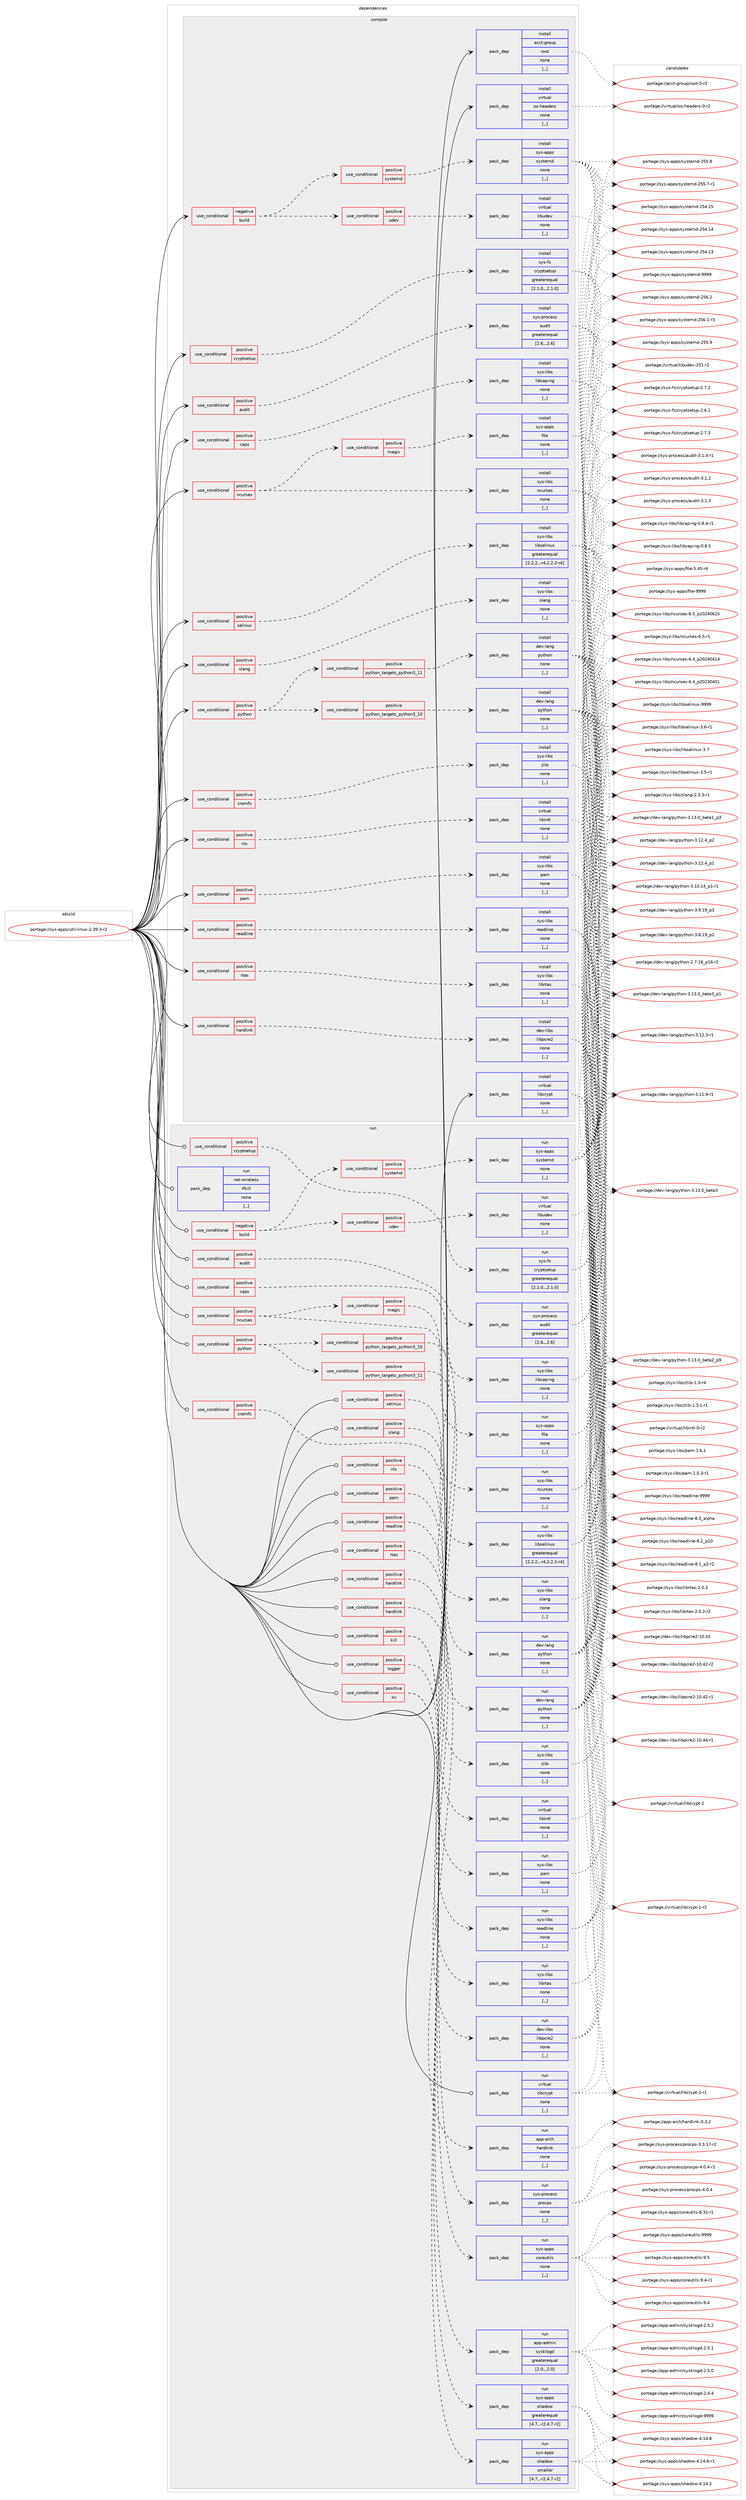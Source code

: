 digraph prolog {

# *************
# Graph options
# *************

newrank=true;
concentrate=true;
compound=true;
graph [rankdir=LR,fontname=Helvetica,fontsize=10,ranksep=1.5];#, ranksep=2.5, nodesep=0.2];
edge  [arrowhead=vee];
node  [fontname=Helvetica,fontsize=10];

# **********
# The ebuild
# **********

subgraph cluster_leftcol {
color=gray;
rank=same;
label=<<i>ebuild</i>>;
id [label="portage://sys-apps/util-linux-2.39.3-r2", color=red, width=4, href="../sys-apps/util-linux-2.39.3-r2.svg"];
}

# ****************
# The dependencies
# ****************

subgraph cluster_midcol {
color=gray;
label=<<i>dependencies</i>>;
subgraph cluster_compile {
fillcolor="#eeeeee";
style=filled;
label=<<i>compile</i>>;
subgraph cond112493 {
dependency423618 [label=<<TABLE BORDER="0" CELLBORDER="1" CELLSPACING="0" CELLPADDING="4"><TR><TD ROWSPAN="3" CELLPADDING="10">use_conditional</TD></TR><TR><TD>negative</TD></TR><TR><TD>build</TD></TR></TABLE>>, shape=none, color=red];
subgraph cond112494 {
dependency423619 [label=<<TABLE BORDER="0" CELLBORDER="1" CELLSPACING="0" CELLPADDING="4"><TR><TD ROWSPAN="3" CELLPADDING="10">use_conditional</TD></TR><TR><TD>positive</TD></TR><TR><TD>systemd</TD></TR></TABLE>>, shape=none, color=red];
subgraph pack308190 {
dependency423620 [label=<<TABLE BORDER="0" CELLBORDER="1" CELLSPACING="0" CELLPADDING="4" WIDTH="220"><TR><TD ROWSPAN="6" CELLPADDING="30">pack_dep</TD></TR><TR><TD WIDTH="110">install</TD></TR><TR><TD>sys-apps</TD></TR><TR><TD>systemd</TD></TR><TR><TD>none</TD></TR><TR><TD>[,,]</TD></TR></TABLE>>, shape=none, color=blue];
}
dependency423619:e -> dependency423620:w [weight=20,style="dashed",arrowhead="vee"];
}
dependency423618:e -> dependency423619:w [weight=20,style="dashed",arrowhead="vee"];
subgraph cond112495 {
dependency423621 [label=<<TABLE BORDER="0" CELLBORDER="1" CELLSPACING="0" CELLPADDING="4"><TR><TD ROWSPAN="3" CELLPADDING="10">use_conditional</TD></TR><TR><TD>positive</TD></TR><TR><TD>udev</TD></TR></TABLE>>, shape=none, color=red];
subgraph pack308191 {
dependency423622 [label=<<TABLE BORDER="0" CELLBORDER="1" CELLSPACING="0" CELLPADDING="4" WIDTH="220"><TR><TD ROWSPAN="6" CELLPADDING="30">pack_dep</TD></TR><TR><TD WIDTH="110">install</TD></TR><TR><TD>virtual</TD></TR><TR><TD>libudev</TD></TR><TR><TD>none</TD></TR><TR><TD>[,,]</TD></TR></TABLE>>, shape=none, color=blue];
}
dependency423621:e -> dependency423622:w [weight=20,style="dashed",arrowhead="vee"];
}
dependency423618:e -> dependency423621:w [weight=20,style="dashed",arrowhead="vee"];
}
id:e -> dependency423618:w [weight=20,style="solid",arrowhead="vee"];
subgraph cond112496 {
dependency423623 [label=<<TABLE BORDER="0" CELLBORDER="1" CELLSPACING="0" CELLPADDING="4"><TR><TD ROWSPAN="3" CELLPADDING="10">use_conditional</TD></TR><TR><TD>positive</TD></TR><TR><TD>audit</TD></TR></TABLE>>, shape=none, color=red];
subgraph pack308192 {
dependency423624 [label=<<TABLE BORDER="0" CELLBORDER="1" CELLSPACING="0" CELLPADDING="4" WIDTH="220"><TR><TD ROWSPAN="6" CELLPADDING="30">pack_dep</TD></TR><TR><TD WIDTH="110">install</TD></TR><TR><TD>sys-process</TD></TR><TR><TD>audit</TD></TR><TR><TD>greaterequal</TD></TR><TR><TD>[2.6,,,2.6]</TD></TR></TABLE>>, shape=none, color=blue];
}
dependency423623:e -> dependency423624:w [weight=20,style="dashed",arrowhead="vee"];
}
id:e -> dependency423623:w [weight=20,style="solid",arrowhead="vee"];
subgraph cond112497 {
dependency423625 [label=<<TABLE BORDER="0" CELLBORDER="1" CELLSPACING="0" CELLPADDING="4"><TR><TD ROWSPAN="3" CELLPADDING="10">use_conditional</TD></TR><TR><TD>positive</TD></TR><TR><TD>caps</TD></TR></TABLE>>, shape=none, color=red];
subgraph pack308193 {
dependency423626 [label=<<TABLE BORDER="0" CELLBORDER="1" CELLSPACING="0" CELLPADDING="4" WIDTH="220"><TR><TD ROWSPAN="6" CELLPADDING="30">pack_dep</TD></TR><TR><TD WIDTH="110">install</TD></TR><TR><TD>sys-libs</TD></TR><TR><TD>libcap-ng</TD></TR><TR><TD>none</TD></TR><TR><TD>[,,]</TD></TR></TABLE>>, shape=none, color=blue];
}
dependency423625:e -> dependency423626:w [weight=20,style="dashed",arrowhead="vee"];
}
id:e -> dependency423625:w [weight=20,style="solid",arrowhead="vee"];
subgraph cond112498 {
dependency423627 [label=<<TABLE BORDER="0" CELLBORDER="1" CELLSPACING="0" CELLPADDING="4"><TR><TD ROWSPAN="3" CELLPADDING="10">use_conditional</TD></TR><TR><TD>positive</TD></TR><TR><TD>cramfs</TD></TR></TABLE>>, shape=none, color=red];
subgraph pack308194 {
dependency423628 [label=<<TABLE BORDER="0" CELLBORDER="1" CELLSPACING="0" CELLPADDING="4" WIDTH="220"><TR><TD ROWSPAN="6" CELLPADDING="30">pack_dep</TD></TR><TR><TD WIDTH="110">install</TD></TR><TR><TD>sys-libs</TD></TR><TR><TD>zlib</TD></TR><TR><TD>none</TD></TR><TR><TD>[,,]</TD></TR></TABLE>>, shape=none, color=blue];
}
dependency423627:e -> dependency423628:w [weight=20,style="dashed",arrowhead="vee"];
}
id:e -> dependency423627:w [weight=20,style="solid",arrowhead="vee"];
subgraph cond112499 {
dependency423629 [label=<<TABLE BORDER="0" CELLBORDER="1" CELLSPACING="0" CELLPADDING="4"><TR><TD ROWSPAN="3" CELLPADDING="10">use_conditional</TD></TR><TR><TD>positive</TD></TR><TR><TD>cryptsetup</TD></TR></TABLE>>, shape=none, color=red];
subgraph pack308195 {
dependency423630 [label=<<TABLE BORDER="0" CELLBORDER="1" CELLSPACING="0" CELLPADDING="4" WIDTH="220"><TR><TD ROWSPAN="6" CELLPADDING="30">pack_dep</TD></TR><TR><TD WIDTH="110">install</TD></TR><TR><TD>sys-fs</TD></TR><TR><TD>cryptsetup</TD></TR><TR><TD>greaterequal</TD></TR><TR><TD>[2.1.0,,,2.1.0]</TD></TR></TABLE>>, shape=none, color=blue];
}
dependency423629:e -> dependency423630:w [weight=20,style="dashed",arrowhead="vee"];
}
id:e -> dependency423629:w [weight=20,style="solid",arrowhead="vee"];
subgraph cond112500 {
dependency423631 [label=<<TABLE BORDER="0" CELLBORDER="1" CELLSPACING="0" CELLPADDING="4"><TR><TD ROWSPAN="3" CELLPADDING="10">use_conditional</TD></TR><TR><TD>positive</TD></TR><TR><TD>hardlink</TD></TR></TABLE>>, shape=none, color=red];
subgraph pack308196 {
dependency423632 [label=<<TABLE BORDER="0" CELLBORDER="1" CELLSPACING="0" CELLPADDING="4" WIDTH="220"><TR><TD ROWSPAN="6" CELLPADDING="30">pack_dep</TD></TR><TR><TD WIDTH="110">install</TD></TR><TR><TD>dev-libs</TD></TR><TR><TD>libpcre2</TD></TR><TR><TD>none</TD></TR><TR><TD>[,,]</TD></TR></TABLE>>, shape=none, color=blue];
}
dependency423631:e -> dependency423632:w [weight=20,style="dashed",arrowhead="vee"];
}
id:e -> dependency423631:w [weight=20,style="solid",arrowhead="vee"];
subgraph cond112501 {
dependency423633 [label=<<TABLE BORDER="0" CELLBORDER="1" CELLSPACING="0" CELLPADDING="4"><TR><TD ROWSPAN="3" CELLPADDING="10">use_conditional</TD></TR><TR><TD>positive</TD></TR><TR><TD>ncurses</TD></TR></TABLE>>, shape=none, color=red];
subgraph pack308197 {
dependency423634 [label=<<TABLE BORDER="0" CELLBORDER="1" CELLSPACING="0" CELLPADDING="4" WIDTH="220"><TR><TD ROWSPAN="6" CELLPADDING="30">pack_dep</TD></TR><TR><TD WIDTH="110">install</TD></TR><TR><TD>sys-libs</TD></TR><TR><TD>ncurses</TD></TR><TR><TD>none</TD></TR><TR><TD>[,,]</TD></TR></TABLE>>, shape=none, color=blue];
}
dependency423633:e -> dependency423634:w [weight=20,style="dashed",arrowhead="vee"];
subgraph cond112502 {
dependency423635 [label=<<TABLE BORDER="0" CELLBORDER="1" CELLSPACING="0" CELLPADDING="4"><TR><TD ROWSPAN="3" CELLPADDING="10">use_conditional</TD></TR><TR><TD>positive</TD></TR><TR><TD>magic</TD></TR></TABLE>>, shape=none, color=red];
subgraph pack308198 {
dependency423636 [label=<<TABLE BORDER="0" CELLBORDER="1" CELLSPACING="0" CELLPADDING="4" WIDTH="220"><TR><TD ROWSPAN="6" CELLPADDING="30">pack_dep</TD></TR><TR><TD WIDTH="110">install</TD></TR><TR><TD>sys-apps</TD></TR><TR><TD>file</TD></TR><TR><TD>none</TD></TR><TR><TD>[,,]</TD></TR></TABLE>>, shape=none, color=blue];
}
dependency423635:e -> dependency423636:w [weight=20,style="dashed",arrowhead="vee"];
}
dependency423633:e -> dependency423635:w [weight=20,style="dashed",arrowhead="vee"];
}
id:e -> dependency423633:w [weight=20,style="solid",arrowhead="vee"];
subgraph cond112503 {
dependency423637 [label=<<TABLE BORDER="0" CELLBORDER="1" CELLSPACING="0" CELLPADDING="4"><TR><TD ROWSPAN="3" CELLPADDING="10">use_conditional</TD></TR><TR><TD>positive</TD></TR><TR><TD>nls</TD></TR></TABLE>>, shape=none, color=red];
subgraph pack308199 {
dependency423638 [label=<<TABLE BORDER="0" CELLBORDER="1" CELLSPACING="0" CELLPADDING="4" WIDTH="220"><TR><TD ROWSPAN="6" CELLPADDING="30">pack_dep</TD></TR><TR><TD WIDTH="110">install</TD></TR><TR><TD>virtual</TD></TR><TR><TD>libintl</TD></TR><TR><TD>none</TD></TR><TR><TD>[,,]</TD></TR></TABLE>>, shape=none, color=blue];
}
dependency423637:e -> dependency423638:w [weight=20,style="dashed",arrowhead="vee"];
}
id:e -> dependency423637:w [weight=20,style="solid",arrowhead="vee"];
subgraph cond112504 {
dependency423639 [label=<<TABLE BORDER="0" CELLBORDER="1" CELLSPACING="0" CELLPADDING="4"><TR><TD ROWSPAN="3" CELLPADDING="10">use_conditional</TD></TR><TR><TD>positive</TD></TR><TR><TD>pam</TD></TR></TABLE>>, shape=none, color=red];
subgraph pack308200 {
dependency423640 [label=<<TABLE BORDER="0" CELLBORDER="1" CELLSPACING="0" CELLPADDING="4" WIDTH="220"><TR><TD ROWSPAN="6" CELLPADDING="30">pack_dep</TD></TR><TR><TD WIDTH="110">install</TD></TR><TR><TD>sys-libs</TD></TR><TR><TD>pam</TD></TR><TR><TD>none</TD></TR><TR><TD>[,,]</TD></TR></TABLE>>, shape=none, color=blue];
}
dependency423639:e -> dependency423640:w [weight=20,style="dashed",arrowhead="vee"];
}
id:e -> dependency423639:w [weight=20,style="solid",arrowhead="vee"];
subgraph cond112505 {
dependency423641 [label=<<TABLE BORDER="0" CELLBORDER="1" CELLSPACING="0" CELLPADDING="4"><TR><TD ROWSPAN="3" CELLPADDING="10">use_conditional</TD></TR><TR><TD>positive</TD></TR><TR><TD>python</TD></TR></TABLE>>, shape=none, color=red];
subgraph cond112506 {
dependency423642 [label=<<TABLE BORDER="0" CELLBORDER="1" CELLSPACING="0" CELLPADDING="4"><TR><TD ROWSPAN="3" CELLPADDING="10">use_conditional</TD></TR><TR><TD>positive</TD></TR><TR><TD>python_targets_python3_10</TD></TR></TABLE>>, shape=none, color=red];
subgraph pack308201 {
dependency423643 [label=<<TABLE BORDER="0" CELLBORDER="1" CELLSPACING="0" CELLPADDING="4" WIDTH="220"><TR><TD ROWSPAN="6" CELLPADDING="30">pack_dep</TD></TR><TR><TD WIDTH="110">install</TD></TR><TR><TD>dev-lang</TD></TR><TR><TD>python</TD></TR><TR><TD>none</TD></TR><TR><TD>[,,]</TD></TR></TABLE>>, shape=none, color=blue];
}
dependency423642:e -> dependency423643:w [weight=20,style="dashed",arrowhead="vee"];
}
dependency423641:e -> dependency423642:w [weight=20,style="dashed",arrowhead="vee"];
subgraph cond112507 {
dependency423644 [label=<<TABLE BORDER="0" CELLBORDER="1" CELLSPACING="0" CELLPADDING="4"><TR><TD ROWSPAN="3" CELLPADDING="10">use_conditional</TD></TR><TR><TD>positive</TD></TR><TR><TD>python_targets_python3_11</TD></TR></TABLE>>, shape=none, color=red];
subgraph pack308202 {
dependency423645 [label=<<TABLE BORDER="0" CELLBORDER="1" CELLSPACING="0" CELLPADDING="4" WIDTH="220"><TR><TD ROWSPAN="6" CELLPADDING="30">pack_dep</TD></TR><TR><TD WIDTH="110">install</TD></TR><TR><TD>dev-lang</TD></TR><TR><TD>python</TD></TR><TR><TD>none</TD></TR><TR><TD>[,,]</TD></TR></TABLE>>, shape=none, color=blue];
}
dependency423644:e -> dependency423645:w [weight=20,style="dashed",arrowhead="vee"];
}
dependency423641:e -> dependency423644:w [weight=20,style="dashed",arrowhead="vee"];
}
id:e -> dependency423641:w [weight=20,style="solid",arrowhead="vee"];
subgraph cond112508 {
dependency423646 [label=<<TABLE BORDER="0" CELLBORDER="1" CELLSPACING="0" CELLPADDING="4"><TR><TD ROWSPAN="3" CELLPADDING="10">use_conditional</TD></TR><TR><TD>positive</TD></TR><TR><TD>readline</TD></TR></TABLE>>, shape=none, color=red];
subgraph pack308203 {
dependency423647 [label=<<TABLE BORDER="0" CELLBORDER="1" CELLSPACING="0" CELLPADDING="4" WIDTH="220"><TR><TD ROWSPAN="6" CELLPADDING="30">pack_dep</TD></TR><TR><TD WIDTH="110">install</TD></TR><TR><TD>sys-libs</TD></TR><TR><TD>readline</TD></TR><TR><TD>none</TD></TR><TR><TD>[,,]</TD></TR></TABLE>>, shape=none, color=blue];
}
dependency423646:e -> dependency423647:w [weight=20,style="dashed",arrowhead="vee"];
}
id:e -> dependency423646:w [weight=20,style="solid",arrowhead="vee"];
subgraph cond112509 {
dependency423648 [label=<<TABLE BORDER="0" CELLBORDER="1" CELLSPACING="0" CELLPADDING="4"><TR><TD ROWSPAN="3" CELLPADDING="10">use_conditional</TD></TR><TR><TD>positive</TD></TR><TR><TD>rtas</TD></TR></TABLE>>, shape=none, color=red];
subgraph pack308204 {
dependency423649 [label=<<TABLE BORDER="0" CELLBORDER="1" CELLSPACING="0" CELLPADDING="4" WIDTH="220"><TR><TD ROWSPAN="6" CELLPADDING="30">pack_dep</TD></TR><TR><TD WIDTH="110">install</TD></TR><TR><TD>sys-libs</TD></TR><TR><TD>librtas</TD></TR><TR><TD>none</TD></TR><TR><TD>[,,]</TD></TR></TABLE>>, shape=none, color=blue];
}
dependency423648:e -> dependency423649:w [weight=20,style="dashed",arrowhead="vee"];
}
id:e -> dependency423648:w [weight=20,style="solid",arrowhead="vee"];
subgraph cond112510 {
dependency423650 [label=<<TABLE BORDER="0" CELLBORDER="1" CELLSPACING="0" CELLPADDING="4"><TR><TD ROWSPAN="3" CELLPADDING="10">use_conditional</TD></TR><TR><TD>positive</TD></TR><TR><TD>selinux</TD></TR></TABLE>>, shape=none, color=red];
subgraph pack308205 {
dependency423651 [label=<<TABLE BORDER="0" CELLBORDER="1" CELLSPACING="0" CELLPADDING="4" WIDTH="220"><TR><TD ROWSPAN="6" CELLPADDING="30">pack_dep</TD></TR><TR><TD WIDTH="110">install</TD></TR><TR><TD>sys-libs</TD></TR><TR><TD>libselinux</TD></TR><TR><TD>greaterequal</TD></TR><TR><TD>[2.2.2,,-r4,2.2.2-r4]</TD></TR></TABLE>>, shape=none, color=blue];
}
dependency423650:e -> dependency423651:w [weight=20,style="dashed",arrowhead="vee"];
}
id:e -> dependency423650:w [weight=20,style="solid",arrowhead="vee"];
subgraph cond112511 {
dependency423652 [label=<<TABLE BORDER="0" CELLBORDER="1" CELLSPACING="0" CELLPADDING="4"><TR><TD ROWSPAN="3" CELLPADDING="10">use_conditional</TD></TR><TR><TD>positive</TD></TR><TR><TD>slang</TD></TR></TABLE>>, shape=none, color=red];
subgraph pack308206 {
dependency423653 [label=<<TABLE BORDER="0" CELLBORDER="1" CELLSPACING="0" CELLPADDING="4" WIDTH="220"><TR><TD ROWSPAN="6" CELLPADDING="30">pack_dep</TD></TR><TR><TD WIDTH="110">install</TD></TR><TR><TD>sys-libs</TD></TR><TR><TD>slang</TD></TR><TR><TD>none</TD></TR><TR><TD>[,,]</TD></TR></TABLE>>, shape=none, color=blue];
}
dependency423652:e -> dependency423653:w [weight=20,style="dashed",arrowhead="vee"];
}
id:e -> dependency423652:w [weight=20,style="solid",arrowhead="vee"];
subgraph pack308207 {
dependency423654 [label=<<TABLE BORDER="0" CELLBORDER="1" CELLSPACING="0" CELLPADDING="4" WIDTH="220"><TR><TD ROWSPAN="6" CELLPADDING="30">pack_dep</TD></TR><TR><TD WIDTH="110">install</TD></TR><TR><TD>acct-group</TD></TR><TR><TD>root</TD></TR><TR><TD>none</TD></TR><TR><TD>[,,]</TD></TR></TABLE>>, shape=none, color=blue];
}
id:e -> dependency423654:w [weight=20,style="solid",arrowhead="vee"];
subgraph pack308208 {
dependency423655 [label=<<TABLE BORDER="0" CELLBORDER="1" CELLSPACING="0" CELLPADDING="4" WIDTH="220"><TR><TD ROWSPAN="6" CELLPADDING="30">pack_dep</TD></TR><TR><TD WIDTH="110">install</TD></TR><TR><TD>virtual</TD></TR><TR><TD>libcrypt</TD></TR><TR><TD>none</TD></TR><TR><TD>[,,]</TD></TR></TABLE>>, shape=none, color=blue];
}
id:e -> dependency423655:w [weight=20,style="solid",arrowhead="vee"];
subgraph pack308209 {
dependency423656 [label=<<TABLE BORDER="0" CELLBORDER="1" CELLSPACING="0" CELLPADDING="4" WIDTH="220"><TR><TD ROWSPAN="6" CELLPADDING="30">pack_dep</TD></TR><TR><TD WIDTH="110">install</TD></TR><TR><TD>virtual</TD></TR><TR><TD>os-headers</TD></TR><TR><TD>none</TD></TR><TR><TD>[,,]</TD></TR></TABLE>>, shape=none, color=blue];
}
id:e -> dependency423656:w [weight=20,style="solid",arrowhead="vee"];
}
subgraph cluster_compileandrun {
fillcolor="#eeeeee";
style=filled;
label=<<i>compile and run</i>>;
}
subgraph cluster_run {
fillcolor="#eeeeee";
style=filled;
label=<<i>run</i>>;
subgraph cond112512 {
dependency423657 [label=<<TABLE BORDER="0" CELLBORDER="1" CELLSPACING="0" CELLPADDING="4"><TR><TD ROWSPAN="3" CELLPADDING="10">use_conditional</TD></TR><TR><TD>negative</TD></TR><TR><TD>build</TD></TR></TABLE>>, shape=none, color=red];
subgraph cond112513 {
dependency423658 [label=<<TABLE BORDER="0" CELLBORDER="1" CELLSPACING="0" CELLPADDING="4"><TR><TD ROWSPAN="3" CELLPADDING="10">use_conditional</TD></TR><TR><TD>positive</TD></TR><TR><TD>systemd</TD></TR></TABLE>>, shape=none, color=red];
subgraph pack308210 {
dependency423659 [label=<<TABLE BORDER="0" CELLBORDER="1" CELLSPACING="0" CELLPADDING="4" WIDTH="220"><TR><TD ROWSPAN="6" CELLPADDING="30">pack_dep</TD></TR><TR><TD WIDTH="110">run</TD></TR><TR><TD>sys-apps</TD></TR><TR><TD>systemd</TD></TR><TR><TD>none</TD></TR><TR><TD>[,,]</TD></TR></TABLE>>, shape=none, color=blue];
}
dependency423658:e -> dependency423659:w [weight=20,style="dashed",arrowhead="vee"];
}
dependency423657:e -> dependency423658:w [weight=20,style="dashed",arrowhead="vee"];
subgraph cond112514 {
dependency423660 [label=<<TABLE BORDER="0" CELLBORDER="1" CELLSPACING="0" CELLPADDING="4"><TR><TD ROWSPAN="3" CELLPADDING="10">use_conditional</TD></TR><TR><TD>positive</TD></TR><TR><TD>udev</TD></TR></TABLE>>, shape=none, color=red];
subgraph pack308211 {
dependency423661 [label=<<TABLE BORDER="0" CELLBORDER="1" CELLSPACING="0" CELLPADDING="4" WIDTH="220"><TR><TD ROWSPAN="6" CELLPADDING="30">pack_dep</TD></TR><TR><TD WIDTH="110">run</TD></TR><TR><TD>virtual</TD></TR><TR><TD>libudev</TD></TR><TR><TD>none</TD></TR><TR><TD>[,,]</TD></TR></TABLE>>, shape=none, color=blue];
}
dependency423660:e -> dependency423661:w [weight=20,style="dashed",arrowhead="vee"];
}
dependency423657:e -> dependency423660:w [weight=20,style="dashed",arrowhead="vee"];
}
id:e -> dependency423657:w [weight=20,style="solid",arrowhead="odot"];
subgraph cond112515 {
dependency423662 [label=<<TABLE BORDER="0" CELLBORDER="1" CELLSPACING="0" CELLPADDING="4"><TR><TD ROWSPAN="3" CELLPADDING="10">use_conditional</TD></TR><TR><TD>positive</TD></TR><TR><TD>audit</TD></TR></TABLE>>, shape=none, color=red];
subgraph pack308212 {
dependency423663 [label=<<TABLE BORDER="0" CELLBORDER="1" CELLSPACING="0" CELLPADDING="4" WIDTH="220"><TR><TD ROWSPAN="6" CELLPADDING="30">pack_dep</TD></TR><TR><TD WIDTH="110">run</TD></TR><TR><TD>sys-process</TD></TR><TR><TD>audit</TD></TR><TR><TD>greaterequal</TD></TR><TR><TD>[2.6,,,2.6]</TD></TR></TABLE>>, shape=none, color=blue];
}
dependency423662:e -> dependency423663:w [weight=20,style="dashed",arrowhead="vee"];
}
id:e -> dependency423662:w [weight=20,style="solid",arrowhead="odot"];
subgraph cond112516 {
dependency423664 [label=<<TABLE BORDER="0" CELLBORDER="1" CELLSPACING="0" CELLPADDING="4"><TR><TD ROWSPAN="3" CELLPADDING="10">use_conditional</TD></TR><TR><TD>positive</TD></TR><TR><TD>caps</TD></TR></TABLE>>, shape=none, color=red];
subgraph pack308213 {
dependency423665 [label=<<TABLE BORDER="0" CELLBORDER="1" CELLSPACING="0" CELLPADDING="4" WIDTH="220"><TR><TD ROWSPAN="6" CELLPADDING="30">pack_dep</TD></TR><TR><TD WIDTH="110">run</TD></TR><TR><TD>sys-libs</TD></TR><TR><TD>libcap-ng</TD></TR><TR><TD>none</TD></TR><TR><TD>[,,]</TD></TR></TABLE>>, shape=none, color=blue];
}
dependency423664:e -> dependency423665:w [weight=20,style="dashed",arrowhead="vee"];
}
id:e -> dependency423664:w [weight=20,style="solid",arrowhead="odot"];
subgraph cond112517 {
dependency423666 [label=<<TABLE BORDER="0" CELLBORDER="1" CELLSPACING="0" CELLPADDING="4"><TR><TD ROWSPAN="3" CELLPADDING="10">use_conditional</TD></TR><TR><TD>positive</TD></TR><TR><TD>cramfs</TD></TR></TABLE>>, shape=none, color=red];
subgraph pack308214 {
dependency423667 [label=<<TABLE BORDER="0" CELLBORDER="1" CELLSPACING="0" CELLPADDING="4" WIDTH="220"><TR><TD ROWSPAN="6" CELLPADDING="30">pack_dep</TD></TR><TR><TD WIDTH="110">run</TD></TR><TR><TD>sys-libs</TD></TR><TR><TD>zlib</TD></TR><TR><TD>none</TD></TR><TR><TD>[,,]</TD></TR></TABLE>>, shape=none, color=blue];
}
dependency423666:e -> dependency423667:w [weight=20,style="dashed",arrowhead="vee"];
}
id:e -> dependency423666:w [weight=20,style="solid",arrowhead="odot"];
subgraph cond112518 {
dependency423668 [label=<<TABLE BORDER="0" CELLBORDER="1" CELLSPACING="0" CELLPADDING="4"><TR><TD ROWSPAN="3" CELLPADDING="10">use_conditional</TD></TR><TR><TD>positive</TD></TR><TR><TD>cryptsetup</TD></TR></TABLE>>, shape=none, color=red];
subgraph pack308215 {
dependency423669 [label=<<TABLE BORDER="0" CELLBORDER="1" CELLSPACING="0" CELLPADDING="4" WIDTH="220"><TR><TD ROWSPAN="6" CELLPADDING="30">pack_dep</TD></TR><TR><TD WIDTH="110">run</TD></TR><TR><TD>sys-fs</TD></TR><TR><TD>cryptsetup</TD></TR><TR><TD>greaterequal</TD></TR><TR><TD>[2.1.0,,,2.1.0]</TD></TR></TABLE>>, shape=none, color=blue];
}
dependency423668:e -> dependency423669:w [weight=20,style="dashed",arrowhead="vee"];
}
id:e -> dependency423668:w [weight=20,style="solid",arrowhead="odot"];
subgraph cond112519 {
dependency423670 [label=<<TABLE BORDER="0" CELLBORDER="1" CELLSPACING="0" CELLPADDING="4"><TR><TD ROWSPAN="3" CELLPADDING="10">use_conditional</TD></TR><TR><TD>positive</TD></TR><TR><TD>hardlink</TD></TR></TABLE>>, shape=none, color=red];
subgraph pack308216 {
dependency423671 [label=<<TABLE BORDER="0" CELLBORDER="1" CELLSPACING="0" CELLPADDING="4" WIDTH="220"><TR><TD ROWSPAN="6" CELLPADDING="30">pack_dep</TD></TR><TR><TD WIDTH="110">run</TD></TR><TR><TD>dev-libs</TD></TR><TR><TD>libpcre2</TD></TR><TR><TD>none</TD></TR><TR><TD>[,,]</TD></TR></TABLE>>, shape=none, color=blue];
}
dependency423670:e -> dependency423671:w [weight=20,style="dashed",arrowhead="vee"];
}
id:e -> dependency423670:w [weight=20,style="solid",arrowhead="odot"];
subgraph cond112520 {
dependency423672 [label=<<TABLE BORDER="0" CELLBORDER="1" CELLSPACING="0" CELLPADDING="4"><TR><TD ROWSPAN="3" CELLPADDING="10">use_conditional</TD></TR><TR><TD>positive</TD></TR><TR><TD>hardlink</TD></TR></TABLE>>, shape=none, color=red];
subgraph pack308217 {
dependency423673 [label=<<TABLE BORDER="0" CELLBORDER="1" CELLSPACING="0" CELLPADDING="4" WIDTH="220"><TR><TD ROWSPAN="6" CELLPADDING="30">pack_dep</TD></TR><TR><TD WIDTH="110">run</TD></TR><TR><TD>app-arch</TD></TR><TR><TD>hardlink</TD></TR><TR><TD>none</TD></TR><TR><TD>[,,]</TD></TR></TABLE>>, shape=none, color=blue];
}
dependency423672:e -> dependency423673:w [weight=20,style="dashed",arrowhead="vee"];
}
id:e -> dependency423672:w [weight=20,style="solid",arrowhead="odot"];
subgraph cond112521 {
dependency423674 [label=<<TABLE BORDER="0" CELLBORDER="1" CELLSPACING="0" CELLPADDING="4"><TR><TD ROWSPAN="3" CELLPADDING="10">use_conditional</TD></TR><TR><TD>positive</TD></TR><TR><TD>kill</TD></TR></TABLE>>, shape=none, color=red];
subgraph pack308218 {
dependency423675 [label=<<TABLE BORDER="0" CELLBORDER="1" CELLSPACING="0" CELLPADDING="4" WIDTH="220"><TR><TD ROWSPAN="6" CELLPADDING="30">pack_dep</TD></TR><TR><TD WIDTH="110">run</TD></TR><TR><TD>sys-apps</TD></TR><TR><TD>coreutils</TD></TR><TR><TD>none</TD></TR><TR><TD>[,,]</TD></TR></TABLE>>, shape=none, color=blue];
}
dependency423674:e -> dependency423675:w [weight=20,style="dashed",arrowhead="vee"];
subgraph pack308219 {
dependency423676 [label=<<TABLE BORDER="0" CELLBORDER="1" CELLSPACING="0" CELLPADDING="4" WIDTH="220"><TR><TD ROWSPAN="6" CELLPADDING="30">pack_dep</TD></TR><TR><TD WIDTH="110">run</TD></TR><TR><TD>sys-process</TD></TR><TR><TD>procps</TD></TR><TR><TD>none</TD></TR><TR><TD>[,,]</TD></TR></TABLE>>, shape=none, color=blue];
}
dependency423674:e -> dependency423676:w [weight=20,style="dashed",arrowhead="vee"];
}
id:e -> dependency423674:w [weight=20,style="solid",arrowhead="odot"];
subgraph cond112522 {
dependency423677 [label=<<TABLE BORDER="0" CELLBORDER="1" CELLSPACING="0" CELLPADDING="4"><TR><TD ROWSPAN="3" CELLPADDING="10">use_conditional</TD></TR><TR><TD>positive</TD></TR><TR><TD>logger</TD></TR></TABLE>>, shape=none, color=red];
subgraph pack308220 {
dependency423678 [label=<<TABLE BORDER="0" CELLBORDER="1" CELLSPACING="0" CELLPADDING="4" WIDTH="220"><TR><TD ROWSPAN="6" CELLPADDING="30">pack_dep</TD></TR><TR><TD WIDTH="110">run</TD></TR><TR><TD>app-admin</TD></TR><TR><TD>sysklogd</TD></TR><TR><TD>greaterequal</TD></TR><TR><TD>[2.0,,,2.0]</TD></TR></TABLE>>, shape=none, color=blue];
}
dependency423677:e -> dependency423678:w [weight=20,style="dashed",arrowhead="vee"];
}
id:e -> dependency423677:w [weight=20,style="solid",arrowhead="odot"];
subgraph cond112523 {
dependency423679 [label=<<TABLE BORDER="0" CELLBORDER="1" CELLSPACING="0" CELLPADDING="4"><TR><TD ROWSPAN="3" CELLPADDING="10">use_conditional</TD></TR><TR><TD>positive</TD></TR><TR><TD>ncurses</TD></TR></TABLE>>, shape=none, color=red];
subgraph pack308221 {
dependency423680 [label=<<TABLE BORDER="0" CELLBORDER="1" CELLSPACING="0" CELLPADDING="4" WIDTH="220"><TR><TD ROWSPAN="6" CELLPADDING="30">pack_dep</TD></TR><TR><TD WIDTH="110">run</TD></TR><TR><TD>sys-libs</TD></TR><TR><TD>ncurses</TD></TR><TR><TD>none</TD></TR><TR><TD>[,,]</TD></TR></TABLE>>, shape=none, color=blue];
}
dependency423679:e -> dependency423680:w [weight=20,style="dashed",arrowhead="vee"];
subgraph cond112524 {
dependency423681 [label=<<TABLE BORDER="0" CELLBORDER="1" CELLSPACING="0" CELLPADDING="4"><TR><TD ROWSPAN="3" CELLPADDING="10">use_conditional</TD></TR><TR><TD>positive</TD></TR><TR><TD>magic</TD></TR></TABLE>>, shape=none, color=red];
subgraph pack308222 {
dependency423682 [label=<<TABLE BORDER="0" CELLBORDER="1" CELLSPACING="0" CELLPADDING="4" WIDTH="220"><TR><TD ROWSPAN="6" CELLPADDING="30">pack_dep</TD></TR><TR><TD WIDTH="110">run</TD></TR><TR><TD>sys-apps</TD></TR><TR><TD>file</TD></TR><TR><TD>none</TD></TR><TR><TD>[,,]</TD></TR></TABLE>>, shape=none, color=blue];
}
dependency423681:e -> dependency423682:w [weight=20,style="dashed",arrowhead="vee"];
}
dependency423679:e -> dependency423681:w [weight=20,style="dashed",arrowhead="vee"];
}
id:e -> dependency423679:w [weight=20,style="solid",arrowhead="odot"];
subgraph cond112525 {
dependency423683 [label=<<TABLE BORDER="0" CELLBORDER="1" CELLSPACING="0" CELLPADDING="4"><TR><TD ROWSPAN="3" CELLPADDING="10">use_conditional</TD></TR><TR><TD>positive</TD></TR><TR><TD>nls</TD></TR></TABLE>>, shape=none, color=red];
subgraph pack308223 {
dependency423684 [label=<<TABLE BORDER="0" CELLBORDER="1" CELLSPACING="0" CELLPADDING="4" WIDTH="220"><TR><TD ROWSPAN="6" CELLPADDING="30">pack_dep</TD></TR><TR><TD WIDTH="110">run</TD></TR><TR><TD>virtual</TD></TR><TR><TD>libintl</TD></TR><TR><TD>none</TD></TR><TR><TD>[,,]</TD></TR></TABLE>>, shape=none, color=blue];
}
dependency423683:e -> dependency423684:w [weight=20,style="dashed",arrowhead="vee"];
}
id:e -> dependency423683:w [weight=20,style="solid",arrowhead="odot"];
subgraph cond112526 {
dependency423685 [label=<<TABLE BORDER="0" CELLBORDER="1" CELLSPACING="0" CELLPADDING="4"><TR><TD ROWSPAN="3" CELLPADDING="10">use_conditional</TD></TR><TR><TD>positive</TD></TR><TR><TD>pam</TD></TR></TABLE>>, shape=none, color=red];
subgraph pack308224 {
dependency423686 [label=<<TABLE BORDER="0" CELLBORDER="1" CELLSPACING="0" CELLPADDING="4" WIDTH="220"><TR><TD ROWSPAN="6" CELLPADDING="30">pack_dep</TD></TR><TR><TD WIDTH="110">run</TD></TR><TR><TD>sys-libs</TD></TR><TR><TD>pam</TD></TR><TR><TD>none</TD></TR><TR><TD>[,,]</TD></TR></TABLE>>, shape=none, color=blue];
}
dependency423685:e -> dependency423686:w [weight=20,style="dashed",arrowhead="vee"];
}
id:e -> dependency423685:w [weight=20,style="solid",arrowhead="odot"];
subgraph cond112527 {
dependency423687 [label=<<TABLE BORDER="0" CELLBORDER="1" CELLSPACING="0" CELLPADDING="4"><TR><TD ROWSPAN="3" CELLPADDING="10">use_conditional</TD></TR><TR><TD>positive</TD></TR><TR><TD>python</TD></TR></TABLE>>, shape=none, color=red];
subgraph cond112528 {
dependency423688 [label=<<TABLE BORDER="0" CELLBORDER="1" CELLSPACING="0" CELLPADDING="4"><TR><TD ROWSPAN="3" CELLPADDING="10">use_conditional</TD></TR><TR><TD>positive</TD></TR><TR><TD>python_targets_python3_10</TD></TR></TABLE>>, shape=none, color=red];
subgraph pack308225 {
dependency423689 [label=<<TABLE BORDER="0" CELLBORDER="1" CELLSPACING="0" CELLPADDING="4" WIDTH="220"><TR><TD ROWSPAN="6" CELLPADDING="30">pack_dep</TD></TR><TR><TD WIDTH="110">run</TD></TR><TR><TD>dev-lang</TD></TR><TR><TD>python</TD></TR><TR><TD>none</TD></TR><TR><TD>[,,]</TD></TR></TABLE>>, shape=none, color=blue];
}
dependency423688:e -> dependency423689:w [weight=20,style="dashed",arrowhead="vee"];
}
dependency423687:e -> dependency423688:w [weight=20,style="dashed",arrowhead="vee"];
subgraph cond112529 {
dependency423690 [label=<<TABLE BORDER="0" CELLBORDER="1" CELLSPACING="0" CELLPADDING="4"><TR><TD ROWSPAN="3" CELLPADDING="10">use_conditional</TD></TR><TR><TD>positive</TD></TR><TR><TD>python_targets_python3_11</TD></TR></TABLE>>, shape=none, color=red];
subgraph pack308226 {
dependency423691 [label=<<TABLE BORDER="0" CELLBORDER="1" CELLSPACING="0" CELLPADDING="4" WIDTH="220"><TR><TD ROWSPAN="6" CELLPADDING="30">pack_dep</TD></TR><TR><TD WIDTH="110">run</TD></TR><TR><TD>dev-lang</TD></TR><TR><TD>python</TD></TR><TR><TD>none</TD></TR><TR><TD>[,,]</TD></TR></TABLE>>, shape=none, color=blue];
}
dependency423690:e -> dependency423691:w [weight=20,style="dashed",arrowhead="vee"];
}
dependency423687:e -> dependency423690:w [weight=20,style="dashed",arrowhead="vee"];
}
id:e -> dependency423687:w [weight=20,style="solid",arrowhead="odot"];
subgraph cond112530 {
dependency423692 [label=<<TABLE BORDER="0" CELLBORDER="1" CELLSPACING="0" CELLPADDING="4"><TR><TD ROWSPAN="3" CELLPADDING="10">use_conditional</TD></TR><TR><TD>positive</TD></TR><TR><TD>readline</TD></TR></TABLE>>, shape=none, color=red];
subgraph pack308227 {
dependency423693 [label=<<TABLE BORDER="0" CELLBORDER="1" CELLSPACING="0" CELLPADDING="4" WIDTH="220"><TR><TD ROWSPAN="6" CELLPADDING="30">pack_dep</TD></TR><TR><TD WIDTH="110">run</TD></TR><TR><TD>sys-libs</TD></TR><TR><TD>readline</TD></TR><TR><TD>none</TD></TR><TR><TD>[,,]</TD></TR></TABLE>>, shape=none, color=blue];
}
dependency423692:e -> dependency423693:w [weight=20,style="dashed",arrowhead="vee"];
}
id:e -> dependency423692:w [weight=20,style="solid",arrowhead="odot"];
subgraph cond112531 {
dependency423694 [label=<<TABLE BORDER="0" CELLBORDER="1" CELLSPACING="0" CELLPADDING="4"><TR><TD ROWSPAN="3" CELLPADDING="10">use_conditional</TD></TR><TR><TD>positive</TD></TR><TR><TD>rtas</TD></TR></TABLE>>, shape=none, color=red];
subgraph pack308228 {
dependency423695 [label=<<TABLE BORDER="0" CELLBORDER="1" CELLSPACING="0" CELLPADDING="4" WIDTH="220"><TR><TD ROWSPAN="6" CELLPADDING="30">pack_dep</TD></TR><TR><TD WIDTH="110">run</TD></TR><TR><TD>sys-libs</TD></TR><TR><TD>librtas</TD></TR><TR><TD>none</TD></TR><TR><TD>[,,]</TD></TR></TABLE>>, shape=none, color=blue];
}
dependency423694:e -> dependency423695:w [weight=20,style="dashed",arrowhead="vee"];
}
id:e -> dependency423694:w [weight=20,style="solid",arrowhead="odot"];
subgraph cond112532 {
dependency423696 [label=<<TABLE BORDER="0" CELLBORDER="1" CELLSPACING="0" CELLPADDING="4"><TR><TD ROWSPAN="3" CELLPADDING="10">use_conditional</TD></TR><TR><TD>positive</TD></TR><TR><TD>selinux</TD></TR></TABLE>>, shape=none, color=red];
subgraph pack308229 {
dependency423697 [label=<<TABLE BORDER="0" CELLBORDER="1" CELLSPACING="0" CELLPADDING="4" WIDTH="220"><TR><TD ROWSPAN="6" CELLPADDING="30">pack_dep</TD></TR><TR><TD WIDTH="110">run</TD></TR><TR><TD>sys-libs</TD></TR><TR><TD>libselinux</TD></TR><TR><TD>greaterequal</TD></TR><TR><TD>[2.2.2,,-r4,2.2.2-r4]</TD></TR></TABLE>>, shape=none, color=blue];
}
dependency423696:e -> dependency423697:w [weight=20,style="dashed",arrowhead="vee"];
}
id:e -> dependency423696:w [weight=20,style="solid",arrowhead="odot"];
subgraph cond112533 {
dependency423698 [label=<<TABLE BORDER="0" CELLBORDER="1" CELLSPACING="0" CELLPADDING="4"><TR><TD ROWSPAN="3" CELLPADDING="10">use_conditional</TD></TR><TR><TD>positive</TD></TR><TR><TD>slang</TD></TR></TABLE>>, shape=none, color=red];
subgraph pack308230 {
dependency423699 [label=<<TABLE BORDER="0" CELLBORDER="1" CELLSPACING="0" CELLPADDING="4" WIDTH="220"><TR><TD ROWSPAN="6" CELLPADDING="30">pack_dep</TD></TR><TR><TD WIDTH="110">run</TD></TR><TR><TD>sys-libs</TD></TR><TR><TD>slang</TD></TR><TR><TD>none</TD></TR><TR><TD>[,,]</TD></TR></TABLE>>, shape=none, color=blue];
}
dependency423698:e -> dependency423699:w [weight=20,style="dashed",arrowhead="vee"];
}
id:e -> dependency423698:w [weight=20,style="solid",arrowhead="odot"];
subgraph cond112534 {
dependency423700 [label=<<TABLE BORDER="0" CELLBORDER="1" CELLSPACING="0" CELLPADDING="4"><TR><TD ROWSPAN="3" CELLPADDING="10">use_conditional</TD></TR><TR><TD>positive</TD></TR><TR><TD>su</TD></TR></TABLE>>, shape=none, color=red];
subgraph pack308231 {
dependency423701 [label=<<TABLE BORDER="0" CELLBORDER="1" CELLSPACING="0" CELLPADDING="4" WIDTH="220"><TR><TD ROWSPAN="6" CELLPADDING="30">pack_dep</TD></TR><TR><TD WIDTH="110">run</TD></TR><TR><TD>sys-apps</TD></TR><TR><TD>shadow</TD></TR><TR><TD>smaller</TD></TR><TR><TD>[4.7,,-r2,4.7-r2]</TD></TR></TABLE>>, shape=none, color=blue];
}
dependency423700:e -> dependency423701:w [weight=20,style="dashed",arrowhead="vee"];
subgraph pack308232 {
dependency423702 [label=<<TABLE BORDER="0" CELLBORDER="1" CELLSPACING="0" CELLPADDING="4" WIDTH="220"><TR><TD ROWSPAN="6" CELLPADDING="30">pack_dep</TD></TR><TR><TD WIDTH="110">run</TD></TR><TR><TD>sys-apps</TD></TR><TR><TD>shadow</TD></TR><TR><TD>greaterequal</TD></TR><TR><TD>[4.7,,-r2,4.7-r2]</TD></TR></TABLE>>, shape=none, color=blue];
}
dependency423700:e -> dependency423702:w [weight=20,style="dashed",arrowhead="vee"];
}
id:e -> dependency423700:w [weight=20,style="solid",arrowhead="odot"];
subgraph pack308233 {
dependency423703 [label=<<TABLE BORDER="0" CELLBORDER="1" CELLSPACING="0" CELLPADDING="4" WIDTH="220"><TR><TD ROWSPAN="6" CELLPADDING="30">pack_dep</TD></TR><TR><TD WIDTH="110">run</TD></TR><TR><TD>virtual</TD></TR><TR><TD>libcrypt</TD></TR><TR><TD>none</TD></TR><TR><TD>[,,]</TD></TR></TABLE>>, shape=none, color=blue];
}
id:e -> dependency423703:w [weight=20,style="solid",arrowhead="odot"];
subgraph pack308234 {
dependency423704 [label=<<TABLE BORDER="0" CELLBORDER="1" CELLSPACING="0" CELLPADDING="4" WIDTH="220"><TR><TD ROWSPAN="6" CELLPADDING="30">pack_dep</TD></TR><TR><TD WIDTH="110">run</TD></TR><TR><TD>net-wireless</TD></TR><TR><TD>rfkill</TD></TR><TR><TD>none</TD></TR><TR><TD>[,,]</TD></TR></TABLE>>, shape=none, color=blue];
}
id:e -> dependency423704:w [weight=20,style="solid",arrowhead="odot"];
}
}

# **************
# The candidates
# **************

subgraph cluster_choices {
rank=same;
color=gray;
label=<<i>candidates</i>>;

subgraph choice308190 {
color=black;
nodesep=1;
choice1151211154597112112115471151211151161011091004557575757 [label="portage://sys-apps/systemd-9999", color=red, width=4,href="../sys-apps/systemd-9999.svg"];
choice115121115459711211211547115121115116101109100455053544650 [label="portage://sys-apps/systemd-256.2", color=red, width=4,href="../sys-apps/systemd-256.2.svg"];
choice1151211154597112112115471151211151161011091004550535446494511451 [label="portage://sys-apps/systemd-256.1-r3", color=red, width=4,href="../sys-apps/systemd-256.1-r3.svg"];
choice115121115459711211211547115121115116101109100455053534657 [label="portage://sys-apps/systemd-255.9", color=red, width=4,href="../sys-apps/systemd-255.9.svg"];
choice115121115459711211211547115121115116101109100455053534656 [label="portage://sys-apps/systemd-255.8", color=red, width=4,href="../sys-apps/systemd-255.8.svg"];
choice1151211154597112112115471151211151161011091004550535346554511449 [label="portage://sys-apps/systemd-255.7-r1", color=red, width=4,href="../sys-apps/systemd-255.7-r1.svg"];
choice11512111545971121121154711512111511610110910045505352464953 [label="portage://sys-apps/systemd-254.15", color=red, width=4,href="../sys-apps/systemd-254.15.svg"];
choice11512111545971121121154711512111511610110910045505352464952 [label="portage://sys-apps/systemd-254.14", color=red, width=4,href="../sys-apps/systemd-254.14.svg"];
choice11512111545971121121154711512111511610110910045505352464951 [label="portage://sys-apps/systemd-254.13", color=red, width=4,href="../sys-apps/systemd-254.13.svg"];
dependency423620:e -> choice1151211154597112112115471151211151161011091004557575757:w [style=dotted,weight="100"];
dependency423620:e -> choice115121115459711211211547115121115116101109100455053544650:w [style=dotted,weight="100"];
dependency423620:e -> choice1151211154597112112115471151211151161011091004550535446494511451:w [style=dotted,weight="100"];
dependency423620:e -> choice115121115459711211211547115121115116101109100455053534657:w [style=dotted,weight="100"];
dependency423620:e -> choice115121115459711211211547115121115116101109100455053534656:w [style=dotted,weight="100"];
dependency423620:e -> choice1151211154597112112115471151211151161011091004550535346554511449:w [style=dotted,weight="100"];
dependency423620:e -> choice11512111545971121121154711512111511610110910045505352464953:w [style=dotted,weight="100"];
dependency423620:e -> choice11512111545971121121154711512111511610110910045505352464952:w [style=dotted,weight="100"];
dependency423620:e -> choice11512111545971121121154711512111511610110910045505352464951:w [style=dotted,weight="100"];
}
subgraph choice308191 {
color=black;
nodesep=1;
choice118105114116117971084710810598117100101118455053494511450 [label="portage://virtual/libudev-251-r2", color=red, width=4,href="../virtual/libudev-251-r2.svg"];
dependency423622:e -> choice118105114116117971084710810598117100101118455053494511450:w [style=dotted,weight="100"];
}
subgraph choice308192 {
color=black;
nodesep=1;
choice115121115451121141119910111511547971171001051164551464946524511449 [label="portage://sys-process/audit-3.1.4-r1", color=red, width=4,href="../sys-process/audit-3.1.4-r1.svg"];
choice11512111545112114111991011151154797117100105116455146494651 [label="portage://sys-process/audit-3.1.3", color=red, width=4,href="../sys-process/audit-3.1.3.svg"];
choice11512111545112114111991011151154797117100105116455146494650 [label="portage://sys-process/audit-3.1.2", color=red, width=4,href="../sys-process/audit-3.1.2.svg"];
dependency423624:e -> choice115121115451121141119910111511547971171001051164551464946524511449:w [style=dotted,weight="100"];
dependency423624:e -> choice11512111545112114111991011151154797117100105116455146494651:w [style=dotted,weight="100"];
dependency423624:e -> choice11512111545112114111991011151154797117100105116455146494650:w [style=dotted,weight="100"];
}
subgraph choice308193 {
color=black;
nodesep=1;
choice11512111545108105981154710810598999711245110103454846564653 [label="portage://sys-libs/libcap-ng-0.8.5", color=red, width=4,href="../sys-libs/libcap-ng-0.8.5.svg"];
choice115121115451081059811547108105989997112451101034548465646524511449 [label="portage://sys-libs/libcap-ng-0.8.4-r1", color=red, width=4,href="../sys-libs/libcap-ng-0.8.4-r1.svg"];
dependency423626:e -> choice11512111545108105981154710810598999711245110103454846564653:w [style=dotted,weight="100"];
dependency423626:e -> choice115121115451081059811547108105989997112451101034548465646524511449:w [style=dotted,weight="100"];
}
subgraph choice308194 {
color=black;
nodesep=1;
choice115121115451081059811547122108105984549465146494511449 [label="portage://sys-libs/zlib-1.3.1-r1", color=red, width=4,href="../sys-libs/zlib-1.3.1-r1.svg"];
choice11512111545108105981154712210810598454946514511452 [label="portage://sys-libs/zlib-1.3-r4", color=red, width=4,href="../sys-libs/zlib-1.3-r4.svg"];
dependency423628:e -> choice115121115451081059811547122108105984549465146494511449:w [style=dotted,weight="100"];
dependency423628:e -> choice11512111545108105981154712210810598454946514511452:w [style=dotted,weight="100"];
}
subgraph choice308195 {
color=black;
nodesep=1;
choice115121115451021154799114121112116115101116117112455046554651 [label="portage://sys-fs/cryptsetup-2.7.3", color=red, width=4,href="../sys-fs/cryptsetup-2.7.3.svg"];
choice115121115451021154799114121112116115101116117112455046554650 [label="portage://sys-fs/cryptsetup-2.7.2", color=red, width=4,href="../sys-fs/cryptsetup-2.7.2.svg"];
choice115121115451021154799114121112116115101116117112455046544649 [label="portage://sys-fs/cryptsetup-2.6.1", color=red, width=4,href="../sys-fs/cryptsetup-2.6.1.svg"];
dependency423630:e -> choice115121115451021154799114121112116115101116117112455046554651:w [style=dotted,weight="100"];
dependency423630:e -> choice115121115451021154799114121112116115101116117112455046554650:w [style=dotted,weight="100"];
dependency423630:e -> choice115121115451021154799114121112116115101116117112455046544649:w [style=dotted,weight="100"];
}
subgraph choice308196 {
color=black;
nodesep=1;
choice1001011184510810598115471081059811299114101504549484652524511449 [label="portage://dev-libs/libpcre2-10.44-r1", color=red, width=4,href="../dev-libs/libpcre2-10.44-r1.svg"];
choice100101118451081059811547108105981129911410150454948465251 [label="portage://dev-libs/libpcre2-10.43", color=red, width=4,href="../dev-libs/libpcre2-10.43.svg"];
choice1001011184510810598115471081059811299114101504549484652504511450 [label="portage://dev-libs/libpcre2-10.42-r2", color=red, width=4,href="../dev-libs/libpcre2-10.42-r2.svg"];
choice1001011184510810598115471081059811299114101504549484652504511449 [label="portage://dev-libs/libpcre2-10.42-r1", color=red, width=4,href="../dev-libs/libpcre2-10.42-r1.svg"];
dependency423632:e -> choice1001011184510810598115471081059811299114101504549484652524511449:w [style=dotted,weight="100"];
dependency423632:e -> choice100101118451081059811547108105981129911410150454948465251:w [style=dotted,weight="100"];
dependency423632:e -> choice1001011184510810598115471081059811299114101504549484652504511450:w [style=dotted,weight="100"];
dependency423632:e -> choice1001011184510810598115471081059811299114101504549484652504511449:w [style=dotted,weight="100"];
}
subgraph choice308197 {
color=black;
nodesep=1;
choice1151211154510810598115471109911711411510111545544653951125048505248544953 [label="portage://sys-libs/ncurses-6.5_p20240615", color=red, width=4,href="../sys-libs/ncurses-6.5_p20240615.svg"];
choice11512111545108105981154711099117114115101115455446534511449 [label="portage://sys-libs/ncurses-6.5-r1", color=red, width=4,href="../sys-libs/ncurses-6.5-r1.svg"];
choice1151211154510810598115471109911711411510111545544652951125048505248524952 [label="portage://sys-libs/ncurses-6.4_p20240414", color=red, width=4,href="../sys-libs/ncurses-6.4_p20240414.svg"];
choice1151211154510810598115471109911711411510111545544652951125048505148524849 [label="portage://sys-libs/ncurses-6.4_p20230401", color=red, width=4,href="../sys-libs/ncurses-6.4_p20230401.svg"];
dependency423634:e -> choice1151211154510810598115471109911711411510111545544653951125048505248544953:w [style=dotted,weight="100"];
dependency423634:e -> choice11512111545108105981154711099117114115101115455446534511449:w [style=dotted,weight="100"];
dependency423634:e -> choice1151211154510810598115471109911711411510111545544652951125048505248524952:w [style=dotted,weight="100"];
dependency423634:e -> choice1151211154510810598115471109911711411510111545544652951125048505148524849:w [style=dotted,weight="100"];
}
subgraph choice308198 {
color=black;
nodesep=1;
choice1151211154597112112115471021051081014557575757 [label="portage://sys-apps/file-9999", color=red, width=4,href="../sys-apps/file-9999.svg"];
choice11512111545971121121154710210510810145534652534511452 [label="portage://sys-apps/file-5.45-r4", color=red, width=4,href="../sys-apps/file-5.45-r4.svg"];
dependency423636:e -> choice1151211154597112112115471021051081014557575757:w [style=dotted,weight="100"];
dependency423636:e -> choice11512111545971121121154710210510810145534652534511452:w [style=dotted,weight="100"];
}
subgraph choice308199 {
color=black;
nodesep=1;
choice11810511411611797108471081059810511011610845484511450 [label="portage://virtual/libintl-0-r2", color=red, width=4,href="../virtual/libintl-0-r2.svg"];
dependency423638:e -> choice11810511411611797108471081059810511011610845484511450:w [style=dotted,weight="100"];
}
subgraph choice308200 {
color=black;
nodesep=1;
choice11512111545108105981154711297109454946544649 [label="portage://sys-libs/pam-1.6.1", color=red, width=4,href="../sys-libs/pam-1.6.1.svg"];
choice115121115451081059811547112971094549465346514511449 [label="portage://sys-libs/pam-1.5.3-r1", color=red, width=4,href="../sys-libs/pam-1.5.3-r1.svg"];
dependency423640:e -> choice11512111545108105981154711297109454946544649:w [style=dotted,weight="100"];
dependency423640:e -> choice115121115451081059811547112971094549465346514511449:w [style=dotted,weight="100"];
}
subgraph choice308201 {
color=black;
nodesep=1;
choice10010111845108971101034711212111610411111045514649514648959810111697519511249 [label="portage://dev-lang/python-3.13.0_beta3_p1", color=red, width=4,href="../dev-lang/python-3.13.0_beta3_p1.svg"];
choice1001011184510897110103471121211161041111104551464951464895981011169751 [label="portage://dev-lang/python-3.13.0_beta3", color=red, width=4,href="../dev-lang/python-3.13.0_beta3.svg"];
choice10010111845108971101034711212111610411111045514649514648959810111697509511257 [label="portage://dev-lang/python-3.13.0_beta2_p9", color=red, width=4,href="../dev-lang/python-3.13.0_beta2_p9.svg"];
choice10010111845108971101034711212111610411111045514649514648959810111697499511251 [label="portage://dev-lang/python-3.13.0_beta1_p3", color=red, width=4,href="../dev-lang/python-3.13.0_beta1_p3.svg"];
choice100101118451089711010347112121116104111110455146495046529511250 [label="portage://dev-lang/python-3.12.4_p2", color=red, width=4,href="../dev-lang/python-3.12.4_p2.svg"];
choice100101118451089711010347112121116104111110455146495046529511249 [label="portage://dev-lang/python-3.12.4_p1", color=red, width=4,href="../dev-lang/python-3.12.4_p1.svg"];
choice100101118451089711010347112121116104111110455146495046514511449 [label="portage://dev-lang/python-3.12.3-r1", color=red, width=4,href="../dev-lang/python-3.12.3-r1.svg"];
choice100101118451089711010347112121116104111110455146494946574511449 [label="portage://dev-lang/python-3.11.9-r1", color=red, width=4,href="../dev-lang/python-3.11.9-r1.svg"];
choice100101118451089711010347112121116104111110455146494846495295112494511449 [label="portage://dev-lang/python-3.10.14_p1-r1", color=red, width=4,href="../dev-lang/python-3.10.14_p1-r1.svg"];
choice100101118451089711010347112121116104111110455146574649579511251 [label="portage://dev-lang/python-3.9.19_p3", color=red, width=4,href="../dev-lang/python-3.9.19_p3.svg"];
choice100101118451089711010347112121116104111110455146564649579511250 [label="portage://dev-lang/python-3.8.19_p2", color=red, width=4,href="../dev-lang/python-3.8.19_p2.svg"];
choice100101118451089711010347112121116104111110455046554649569511249544511450 [label="portage://dev-lang/python-2.7.18_p16-r2", color=red, width=4,href="../dev-lang/python-2.7.18_p16-r2.svg"];
dependency423643:e -> choice10010111845108971101034711212111610411111045514649514648959810111697519511249:w [style=dotted,weight="100"];
dependency423643:e -> choice1001011184510897110103471121211161041111104551464951464895981011169751:w [style=dotted,weight="100"];
dependency423643:e -> choice10010111845108971101034711212111610411111045514649514648959810111697509511257:w [style=dotted,weight="100"];
dependency423643:e -> choice10010111845108971101034711212111610411111045514649514648959810111697499511251:w [style=dotted,weight="100"];
dependency423643:e -> choice100101118451089711010347112121116104111110455146495046529511250:w [style=dotted,weight="100"];
dependency423643:e -> choice100101118451089711010347112121116104111110455146495046529511249:w [style=dotted,weight="100"];
dependency423643:e -> choice100101118451089711010347112121116104111110455146495046514511449:w [style=dotted,weight="100"];
dependency423643:e -> choice100101118451089711010347112121116104111110455146494946574511449:w [style=dotted,weight="100"];
dependency423643:e -> choice100101118451089711010347112121116104111110455146494846495295112494511449:w [style=dotted,weight="100"];
dependency423643:e -> choice100101118451089711010347112121116104111110455146574649579511251:w [style=dotted,weight="100"];
dependency423643:e -> choice100101118451089711010347112121116104111110455146564649579511250:w [style=dotted,weight="100"];
dependency423643:e -> choice100101118451089711010347112121116104111110455046554649569511249544511450:w [style=dotted,weight="100"];
}
subgraph choice308202 {
color=black;
nodesep=1;
choice10010111845108971101034711212111610411111045514649514648959810111697519511249 [label="portage://dev-lang/python-3.13.0_beta3_p1", color=red, width=4,href="../dev-lang/python-3.13.0_beta3_p1.svg"];
choice1001011184510897110103471121211161041111104551464951464895981011169751 [label="portage://dev-lang/python-3.13.0_beta3", color=red, width=4,href="../dev-lang/python-3.13.0_beta3.svg"];
choice10010111845108971101034711212111610411111045514649514648959810111697509511257 [label="portage://dev-lang/python-3.13.0_beta2_p9", color=red, width=4,href="../dev-lang/python-3.13.0_beta2_p9.svg"];
choice10010111845108971101034711212111610411111045514649514648959810111697499511251 [label="portage://dev-lang/python-3.13.0_beta1_p3", color=red, width=4,href="../dev-lang/python-3.13.0_beta1_p3.svg"];
choice100101118451089711010347112121116104111110455146495046529511250 [label="portage://dev-lang/python-3.12.4_p2", color=red, width=4,href="../dev-lang/python-3.12.4_p2.svg"];
choice100101118451089711010347112121116104111110455146495046529511249 [label="portage://dev-lang/python-3.12.4_p1", color=red, width=4,href="../dev-lang/python-3.12.4_p1.svg"];
choice100101118451089711010347112121116104111110455146495046514511449 [label="portage://dev-lang/python-3.12.3-r1", color=red, width=4,href="../dev-lang/python-3.12.3-r1.svg"];
choice100101118451089711010347112121116104111110455146494946574511449 [label="portage://dev-lang/python-3.11.9-r1", color=red, width=4,href="../dev-lang/python-3.11.9-r1.svg"];
choice100101118451089711010347112121116104111110455146494846495295112494511449 [label="portage://dev-lang/python-3.10.14_p1-r1", color=red, width=4,href="../dev-lang/python-3.10.14_p1-r1.svg"];
choice100101118451089711010347112121116104111110455146574649579511251 [label="portage://dev-lang/python-3.9.19_p3", color=red, width=4,href="../dev-lang/python-3.9.19_p3.svg"];
choice100101118451089711010347112121116104111110455146564649579511250 [label="portage://dev-lang/python-3.8.19_p2", color=red, width=4,href="../dev-lang/python-3.8.19_p2.svg"];
choice100101118451089711010347112121116104111110455046554649569511249544511450 [label="portage://dev-lang/python-2.7.18_p16-r2", color=red, width=4,href="../dev-lang/python-2.7.18_p16-r2.svg"];
dependency423645:e -> choice10010111845108971101034711212111610411111045514649514648959810111697519511249:w [style=dotted,weight="100"];
dependency423645:e -> choice1001011184510897110103471121211161041111104551464951464895981011169751:w [style=dotted,weight="100"];
dependency423645:e -> choice10010111845108971101034711212111610411111045514649514648959810111697509511257:w [style=dotted,weight="100"];
dependency423645:e -> choice10010111845108971101034711212111610411111045514649514648959810111697499511251:w [style=dotted,weight="100"];
dependency423645:e -> choice100101118451089711010347112121116104111110455146495046529511250:w [style=dotted,weight="100"];
dependency423645:e -> choice100101118451089711010347112121116104111110455146495046529511249:w [style=dotted,weight="100"];
dependency423645:e -> choice100101118451089711010347112121116104111110455146495046514511449:w [style=dotted,weight="100"];
dependency423645:e -> choice100101118451089711010347112121116104111110455146494946574511449:w [style=dotted,weight="100"];
dependency423645:e -> choice100101118451089711010347112121116104111110455146494846495295112494511449:w [style=dotted,weight="100"];
dependency423645:e -> choice100101118451089711010347112121116104111110455146574649579511251:w [style=dotted,weight="100"];
dependency423645:e -> choice100101118451089711010347112121116104111110455146564649579511250:w [style=dotted,weight="100"];
dependency423645:e -> choice100101118451089711010347112121116104111110455046554649569511249544511450:w [style=dotted,weight="100"];
}
subgraph choice308203 {
color=black;
nodesep=1;
choice115121115451081059811547114101971001081051101014557575757 [label="portage://sys-libs/readline-9999", color=red, width=4,href="../sys-libs/readline-9999.svg"];
choice1151211154510810598115471141019710010810511010145564651959710811210497 [label="portage://sys-libs/readline-8.3_alpha", color=red, width=4,href="../sys-libs/readline-8.3_alpha.svg"];
choice1151211154510810598115471141019710010810511010145564650951124948 [label="portage://sys-libs/readline-8.2_p10", color=red, width=4,href="../sys-libs/readline-8.2_p10.svg"];
choice115121115451081059811547114101971001081051101014556464995112504511450 [label="portage://sys-libs/readline-8.1_p2-r2", color=red, width=4,href="../sys-libs/readline-8.1_p2-r2.svg"];
dependency423647:e -> choice115121115451081059811547114101971001081051101014557575757:w [style=dotted,weight="100"];
dependency423647:e -> choice1151211154510810598115471141019710010810511010145564651959710811210497:w [style=dotted,weight="100"];
dependency423647:e -> choice1151211154510810598115471141019710010810511010145564650951124948:w [style=dotted,weight="100"];
dependency423647:e -> choice115121115451081059811547114101971001081051101014556464995112504511450:w [style=dotted,weight="100"];
}
subgraph choice308204 {
color=black;
nodesep=1;
choice1151211154510810598115471081059811411697115455046484651 [label="portage://sys-libs/librtas-2.0.3", color=red, width=4,href="../sys-libs/librtas-2.0.3.svg"];
choice11512111545108105981154710810598114116971154550464846504511450 [label="portage://sys-libs/librtas-2.0.2-r2", color=red, width=4,href="../sys-libs/librtas-2.0.2-r2.svg"];
dependency423649:e -> choice1151211154510810598115471081059811411697115455046484651:w [style=dotted,weight="100"];
dependency423649:e -> choice11512111545108105981154710810598114116971154550464846504511450:w [style=dotted,weight="100"];
}
subgraph choice308205 {
color=black;
nodesep=1;
choice115121115451081059811547108105981151011081051101171204557575757 [label="portage://sys-libs/libselinux-9999", color=red, width=4,href="../sys-libs/libselinux-9999.svg"];
choice1151211154510810598115471081059811510110810511011712045514655 [label="portage://sys-libs/libselinux-3.7", color=red, width=4,href="../sys-libs/libselinux-3.7.svg"];
choice11512111545108105981154710810598115101108105110117120455146544511449 [label="portage://sys-libs/libselinux-3.6-r1", color=red, width=4,href="../sys-libs/libselinux-3.6-r1.svg"];
choice11512111545108105981154710810598115101108105110117120455146534511449 [label="portage://sys-libs/libselinux-3.5-r1", color=red, width=4,href="../sys-libs/libselinux-3.5-r1.svg"];
dependency423651:e -> choice115121115451081059811547108105981151011081051101171204557575757:w [style=dotted,weight="100"];
dependency423651:e -> choice1151211154510810598115471081059811510110810511011712045514655:w [style=dotted,weight="100"];
dependency423651:e -> choice11512111545108105981154710810598115101108105110117120455146544511449:w [style=dotted,weight="100"];
dependency423651:e -> choice11512111545108105981154710810598115101108105110117120455146534511449:w [style=dotted,weight="100"];
}
subgraph choice308206 {
color=black;
nodesep=1;
choice115121115451081059811547115108971101034550465146514511449 [label="portage://sys-libs/slang-2.3.3-r1", color=red, width=4,href="../sys-libs/slang-2.3.3-r1.svg"];
dependency423653:e -> choice115121115451081059811547115108971101034550465146514511449:w [style=dotted,weight="100"];
}
subgraph choice308207 {
color=black;
nodesep=1;
choice979999116451031141111171124711411111111645484511450 [label="portage://acct-group/root-0-r2", color=red, width=4,href="../acct-group/root-0-r2.svg"];
dependency423654:e -> choice979999116451031141111171124711411111111645484511450:w [style=dotted,weight="100"];
}
subgraph choice308208 {
color=black;
nodesep=1;
choice1181051141161179710847108105989911412111211645504511449 [label="portage://virtual/libcrypt-2-r1", color=red, width=4,href="../virtual/libcrypt-2-r1.svg"];
choice118105114116117971084710810598991141211121164550 [label="portage://virtual/libcrypt-2", color=red, width=4,href="../virtual/libcrypt-2.svg"];
choice1181051141161179710847108105989911412111211645494511450 [label="portage://virtual/libcrypt-1-r2", color=red, width=4,href="../virtual/libcrypt-1-r2.svg"];
dependency423655:e -> choice1181051141161179710847108105989911412111211645504511449:w [style=dotted,weight="100"];
dependency423655:e -> choice118105114116117971084710810598991141211121164550:w [style=dotted,weight="100"];
dependency423655:e -> choice1181051141161179710847108105989911412111211645494511450:w [style=dotted,weight="100"];
}
subgraph choice308209 {
color=black;
nodesep=1;
choice1181051141161179710847111115451041019710010111411545484511450 [label="portage://virtual/os-headers-0-r2", color=red, width=4,href="../virtual/os-headers-0-r2.svg"];
dependency423656:e -> choice1181051141161179710847111115451041019710010111411545484511450:w [style=dotted,weight="100"];
}
subgraph choice308210 {
color=black;
nodesep=1;
choice1151211154597112112115471151211151161011091004557575757 [label="portage://sys-apps/systemd-9999", color=red, width=4,href="../sys-apps/systemd-9999.svg"];
choice115121115459711211211547115121115116101109100455053544650 [label="portage://sys-apps/systemd-256.2", color=red, width=4,href="../sys-apps/systemd-256.2.svg"];
choice1151211154597112112115471151211151161011091004550535446494511451 [label="portage://sys-apps/systemd-256.1-r3", color=red, width=4,href="../sys-apps/systemd-256.1-r3.svg"];
choice115121115459711211211547115121115116101109100455053534657 [label="portage://sys-apps/systemd-255.9", color=red, width=4,href="../sys-apps/systemd-255.9.svg"];
choice115121115459711211211547115121115116101109100455053534656 [label="portage://sys-apps/systemd-255.8", color=red, width=4,href="../sys-apps/systemd-255.8.svg"];
choice1151211154597112112115471151211151161011091004550535346554511449 [label="portage://sys-apps/systemd-255.7-r1", color=red, width=4,href="../sys-apps/systemd-255.7-r1.svg"];
choice11512111545971121121154711512111511610110910045505352464953 [label="portage://sys-apps/systemd-254.15", color=red, width=4,href="../sys-apps/systemd-254.15.svg"];
choice11512111545971121121154711512111511610110910045505352464952 [label="portage://sys-apps/systemd-254.14", color=red, width=4,href="../sys-apps/systemd-254.14.svg"];
choice11512111545971121121154711512111511610110910045505352464951 [label="portage://sys-apps/systemd-254.13", color=red, width=4,href="../sys-apps/systemd-254.13.svg"];
dependency423659:e -> choice1151211154597112112115471151211151161011091004557575757:w [style=dotted,weight="100"];
dependency423659:e -> choice115121115459711211211547115121115116101109100455053544650:w [style=dotted,weight="100"];
dependency423659:e -> choice1151211154597112112115471151211151161011091004550535446494511451:w [style=dotted,weight="100"];
dependency423659:e -> choice115121115459711211211547115121115116101109100455053534657:w [style=dotted,weight="100"];
dependency423659:e -> choice115121115459711211211547115121115116101109100455053534656:w [style=dotted,weight="100"];
dependency423659:e -> choice1151211154597112112115471151211151161011091004550535346554511449:w [style=dotted,weight="100"];
dependency423659:e -> choice11512111545971121121154711512111511610110910045505352464953:w [style=dotted,weight="100"];
dependency423659:e -> choice11512111545971121121154711512111511610110910045505352464952:w [style=dotted,weight="100"];
dependency423659:e -> choice11512111545971121121154711512111511610110910045505352464951:w [style=dotted,weight="100"];
}
subgraph choice308211 {
color=black;
nodesep=1;
choice118105114116117971084710810598117100101118455053494511450 [label="portage://virtual/libudev-251-r2", color=red, width=4,href="../virtual/libudev-251-r2.svg"];
dependency423661:e -> choice118105114116117971084710810598117100101118455053494511450:w [style=dotted,weight="100"];
}
subgraph choice308212 {
color=black;
nodesep=1;
choice115121115451121141119910111511547971171001051164551464946524511449 [label="portage://sys-process/audit-3.1.4-r1", color=red, width=4,href="../sys-process/audit-3.1.4-r1.svg"];
choice11512111545112114111991011151154797117100105116455146494651 [label="portage://sys-process/audit-3.1.3", color=red, width=4,href="../sys-process/audit-3.1.3.svg"];
choice11512111545112114111991011151154797117100105116455146494650 [label="portage://sys-process/audit-3.1.2", color=red, width=4,href="../sys-process/audit-3.1.2.svg"];
dependency423663:e -> choice115121115451121141119910111511547971171001051164551464946524511449:w [style=dotted,weight="100"];
dependency423663:e -> choice11512111545112114111991011151154797117100105116455146494651:w [style=dotted,weight="100"];
dependency423663:e -> choice11512111545112114111991011151154797117100105116455146494650:w [style=dotted,weight="100"];
}
subgraph choice308213 {
color=black;
nodesep=1;
choice11512111545108105981154710810598999711245110103454846564653 [label="portage://sys-libs/libcap-ng-0.8.5", color=red, width=4,href="../sys-libs/libcap-ng-0.8.5.svg"];
choice115121115451081059811547108105989997112451101034548465646524511449 [label="portage://sys-libs/libcap-ng-0.8.4-r1", color=red, width=4,href="../sys-libs/libcap-ng-0.8.4-r1.svg"];
dependency423665:e -> choice11512111545108105981154710810598999711245110103454846564653:w [style=dotted,weight="100"];
dependency423665:e -> choice115121115451081059811547108105989997112451101034548465646524511449:w [style=dotted,weight="100"];
}
subgraph choice308214 {
color=black;
nodesep=1;
choice115121115451081059811547122108105984549465146494511449 [label="portage://sys-libs/zlib-1.3.1-r1", color=red, width=4,href="../sys-libs/zlib-1.3.1-r1.svg"];
choice11512111545108105981154712210810598454946514511452 [label="portage://sys-libs/zlib-1.3-r4", color=red, width=4,href="../sys-libs/zlib-1.3-r4.svg"];
dependency423667:e -> choice115121115451081059811547122108105984549465146494511449:w [style=dotted,weight="100"];
dependency423667:e -> choice11512111545108105981154712210810598454946514511452:w [style=dotted,weight="100"];
}
subgraph choice308215 {
color=black;
nodesep=1;
choice115121115451021154799114121112116115101116117112455046554651 [label="portage://sys-fs/cryptsetup-2.7.3", color=red, width=4,href="../sys-fs/cryptsetup-2.7.3.svg"];
choice115121115451021154799114121112116115101116117112455046554650 [label="portage://sys-fs/cryptsetup-2.7.2", color=red, width=4,href="../sys-fs/cryptsetup-2.7.2.svg"];
choice115121115451021154799114121112116115101116117112455046544649 [label="portage://sys-fs/cryptsetup-2.6.1", color=red, width=4,href="../sys-fs/cryptsetup-2.6.1.svg"];
dependency423669:e -> choice115121115451021154799114121112116115101116117112455046554651:w [style=dotted,weight="100"];
dependency423669:e -> choice115121115451021154799114121112116115101116117112455046554650:w [style=dotted,weight="100"];
dependency423669:e -> choice115121115451021154799114121112116115101116117112455046544649:w [style=dotted,weight="100"];
}
subgraph choice308216 {
color=black;
nodesep=1;
choice1001011184510810598115471081059811299114101504549484652524511449 [label="portage://dev-libs/libpcre2-10.44-r1", color=red, width=4,href="../dev-libs/libpcre2-10.44-r1.svg"];
choice100101118451081059811547108105981129911410150454948465251 [label="portage://dev-libs/libpcre2-10.43", color=red, width=4,href="../dev-libs/libpcre2-10.43.svg"];
choice1001011184510810598115471081059811299114101504549484652504511450 [label="portage://dev-libs/libpcre2-10.42-r2", color=red, width=4,href="../dev-libs/libpcre2-10.42-r2.svg"];
choice1001011184510810598115471081059811299114101504549484652504511449 [label="portage://dev-libs/libpcre2-10.42-r1", color=red, width=4,href="../dev-libs/libpcre2-10.42-r1.svg"];
dependency423671:e -> choice1001011184510810598115471081059811299114101504549484652524511449:w [style=dotted,weight="100"];
dependency423671:e -> choice100101118451081059811547108105981129911410150454948465251:w [style=dotted,weight="100"];
dependency423671:e -> choice1001011184510810598115471081059811299114101504549484652504511450:w [style=dotted,weight="100"];
dependency423671:e -> choice1001011184510810598115471081059811299114101504549484652504511449:w [style=dotted,weight="100"];
}
subgraph choice308217 {
color=black;
nodesep=1;
choice971121124597114991044710497114100108105110107454846514650 [label="portage://app-arch/hardlink-0.3.2", color=red, width=4,href="../app-arch/hardlink-0.3.2.svg"];
dependency423673:e -> choice971121124597114991044710497114100108105110107454846514650:w [style=dotted,weight="100"];
}
subgraph choice308218 {
color=black;
nodesep=1;
choice115121115459711211211547991111141011171161051081154557575757 [label="portage://sys-apps/coreutils-9999", color=red, width=4,href="../sys-apps/coreutils-9999.svg"];
choice1151211154597112112115479911111410111711610510811545574653 [label="portage://sys-apps/coreutils-9.5", color=red, width=4,href="../sys-apps/coreutils-9.5.svg"];
choice11512111545971121121154799111114101117116105108115455746524511449 [label="portage://sys-apps/coreutils-9.4-r1", color=red, width=4,href="../sys-apps/coreutils-9.4-r1.svg"];
choice1151211154597112112115479911111410111711610510811545574652 [label="portage://sys-apps/coreutils-9.4", color=red, width=4,href="../sys-apps/coreutils-9.4.svg"];
choice1151211154597112112115479911111410111711610510811545564651504511449 [label="portage://sys-apps/coreutils-8.32-r1", color=red, width=4,href="../sys-apps/coreutils-8.32-r1.svg"];
dependency423675:e -> choice115121115459711211211547991111141011171161051081154557575757:w [style=dotted,weight="100"];
dependency423675:e -> choice1151211154597112112115479911111410111711610510811545574653:w [style=dotted,weight="100"];
dependency423675:e -> choice11512111545971121121154799111114101117116105108115455746524511449:w [style=dotted,weight="100"];
dependency423675:e -> choice1151211154597112112115479911111410111711610510811545574652:w [style=dotted,weight="100"];
dependency423675:e -> choice1151211154597112112115479911111410111711610510811545564651504511449:w [style=dotted,weight="100"];
}
subgraph choice308219 {
color=black;
nodesep=1;
choice115121115451121141119910111511547112114111991121154552464846524511449 [label="portage://sys-process/procps-4.0.4-r1", color=red, width=4,href="../sys-process/procps-4.0.4-r1.svg"];
choice11512111545112114111991011151154711211411199112115455246484652 [label="portage://sys-process/procps-4.0.4", color=red, width=4,href="../sys-process/procps-4.0.4.svg"];
choice11512111545112114111991011151154711211411199112115455146514649554511450 [label="portage://sys-process/procps-3.3.17-r2", color=red, width=4,href="../sys-process/procps-3.3.17-r2.svg"];
dependency423676:e -> choice115121115451121141119910111511547112114111991121154552464846524511449:w [style=dotted,weight="100"];
dependency423676:e -> choice11512111545112114111991011151154711211411199112115455246484652:w [style=dotted,weight="100"];
dependency423676:e -> choice11512111545112114111991011151154711211411199112115455146514649554511450:w [style=dotted,weight="100"];
}
subgraph choice308220 {
color=black;
nodesep=1;
choice971121124597100109105110471151211151071081111031004557575757 [label="portage://app-admin/sysklogd-9999", color=red, width=4,href="../app-admin/sysklogd-9999.svg"];
choice97112112459710010910511047115121115107108111103100455046534650 [label="portage://app-admin/sysklogd-2.5.2", color=red, width=4,href="../app-admin/sysklogd-2.5.2.svg"];
choice97112112459710010910511047115121115107108111103100455046534649 [label="portage://app-admin/sysklogd-2.5.1", color=red, width=4,href="../app-admin/sysklogd-2.5.1.svg"];
choice97112112459710010910511047115121115107108111103100455046534648 [label="portage://app-admin/sysklogd-2.5.0", color=red, width=4,href="../app-admin/sysklogd-2.5.0.svg"];
choice97112112459710010910511047115121115107108111103100455046524652 [label="portage://app-admin/sysklogd-2.4.4", color=red, width=4,href="../app-admin/sysklogd-2.4.4.svg"];
dependency423678:e -> choice971121124597100109105110471151211151071081111031004557575757:w [style=dotted,weight="100"];
dependency423678:e -> choice97112112459710010910511047115121115107108111103100455046534650:w [style=dotted,weight="100"];
dependency423678:e -> choice97112112459710010910511047115121115107108111103100455046534649:w [style=dotted,weight="100"];
dependency423678:e -> choice97112112459710010910511047115121115107108111103100455046534648:w [style=dotted,weight="100"];
dependency423678:e -> choice97112112459710010910511047115121115107108111103100455046524652:w [style=dotted,weight="100"];
}
subgraph choice308221 {
color=black;
nodesep=1;
choice1151211154510810598115471109911711411510111545544653951125048505248544953 [label="portage://sys-libs/ncurses-6.5_p20240615", color=red, width=4,href="../sys-libs/ncurses-6.5_p20240615.svg"];
choice11512111545108105981154711099117114115101115455446534511449 [label="portage://sys-libs/ncurses-6.5-r1", color=red, width=4,href="../sys-libs/ncurses-6.5-r1.svg"];
choice1151211154510810598115471109911711411510111545544652951125048505248524952 [label="portage://sys-libs/ncurses-6.4_p20240414", color=red, width=4,href="../sys-libs/ncurses-6.4_p20240414.svg"];
choice1151211154510810598115471109911711411510111545544652951125048505148524849 [label="portage://sys-libs/ncurses-6.4_p20230401", color=red, width=4,href="../sys-libs/ncurses-6.4_p20230401.svg"];
dependency423680:e -> choice1151211154510810598115471109911711411510111545544653951125048505248544953:w [style=dotted,weight="100"];
dependency423680:e -> choice11512111545108105981154711099117114115101115455446534511449:w [style=dotted,weight="100"];
dependency423680:e -> choice1151211154510810598115471109911711411510111545544652951125048505248524952:w [style=dotted,weight="100"];
dependency423680:e -> choice1151211154510810598115471109911711411510111545544652951125048505148524849:w [style=dotted,weight="100"];
}
subgraph choice308222 {
color=black;
nodesep=1;
choice1151211154597112112115471021051081014557575757 [label="portage://sys-apps/file-9999", color=red, width=4,href="../sys-apps/file-9999.svg"];
choice11512111545971121121154710210510810145534652534511452 [label="portage://sys-apps/file-5.45-r4", color=red, width=4,href="../sys-apps/file-5.45-r4.svg"];
dependency423682:e -> choice1151211154597112112115471021051081014557575757:w [style=dotted,weight="100"];
dependency423682:e -> choice11512111545971121121154710210510810145534652534511452:w [style=dotted,weight="100"];
}
subgraph choice308223 {
color=black;
nodesep=1;
choice11810511411611797108471081059810511011610845484511450 [label="portage://virtual/libintl-0-r2", color=red, width=4,href="../virtual/libintl-0-r2.svg"];
dependency423684:e -> choice11810511411611797108471081059810511011610845484511450:w [style=dotted,weight="100"];
}
subgraph choice308224 {
color=black;
nodesep=1;
choice11512111545108105981154711297109454946544649 [label="portage://sys-libs/pam-1.6.1", color=red, width=4,href="../sys-libs/pam-1.6.1.svg"];
choice115121115451081059811547112971094549465346514511449 [label="portage://sys-libs/pam-1.5.3-r1", color=red, width=4,href="../sys-libs/pam-1.5.3-r1.svg"];
dependency423686:e -> choice11512111545108105981154711297109454946544649:w [style=dotted,weight="100"];
dependency423686:e -> choice115121115451081059811547112971094549465346514511449:w [style=dotted,weight="100"];
}
subgraph choice308225 {
color=black;
nodesep=1;
choice10010111845108971101034711212111610411111045514649514648959810111697519511249 [label="portage://dev-lang/python-3.13.0_beta3_p1", color=red, width=4,href="../dev-lang/python-3.13.0_beta3_p1.svg"];
choice1001011184510897110103471121211161041111104551464951464895981011169751 [label="portage://dev-lang/python-3.13.0_beta3", color=red, width=4,href="../dev-lang/python-3.13.0_beta3.svg"];
choice10010111845108971101034711212111610411111045514649514648959810111697509511257 [label="portage://dev-lang/python-3.13.0_beta2_p9", color=red, width=4,href="../dev-lang/python-3.13.0_beta2_p9.svg"];
choice10010111845108971101034711212111610411111045514649514648959810111697499511251 [label="portage://dev-lang/python-3.13.0_beta1_p3", color=red, width=4,href="../dev-lang/python-3.13.0_beta1_p3.svg"];
choice100101118451089711010347112121116104111110455146495046529511250 [label="portage://dev-lang/python-3.12.4_p2", color=red, width=4,href="../dev-lang/python-3.12.4_p2.svg"];
choice100101118451089711010347112121116104111110455146495046529511249 [label="portage://dev-lang/python-3.12.4_p1", color=red, width=4,href="../dev-lang/python-3.12.4_p1.svg"];
choice100101118451089711010347112121116104111110455146495046514511449 [label="portage://dev-lang/python-3.12.3-r1", color=red, width=4,href="../dev-lang/python-3.12.3-r1.svg"];
choice100101118451089711010347112121116104111110455146494946574511449 [label="portage://dev-lang/python-3.11.9-r1", color=red, width=4,href="../dev-lang/python-3.11.9-r1.svg"];
choice100101118451089711010347112121116104111110455146494846495295112494511449 [label="portage://dev-lang/python-3.10.14_p1-r1", color=red, width=4,href="../dev-lang/python-3.10.14_p1-r1.svg"];
choice100101118451089711010347112121116104111110455146574649579511251 [label="portage://dev-lang/python-3.9.19_p3", color=red, width=4,href="../dev-lang/python-3.9.19_p3.svg"];
choice100101118451089711010347112121116104111110455146564649579511250 [label="portage://dev-lang/python-3.8.19_p2", color=red, width=4,href="../dev-lang/python-3.8.19_p2.svg"];
choice100101118451089711010347112121116104111110455046554649569511249544511450 [label="portage://dev-lang/python-2.7.18_p16-r2", color=red, width=4,href="../dev-lang/python-2.7.18_p16-r2.svg"];
dependency423689:e -> choice10010111845108971101034711212111610411111045514649514648959810111697519511249:w [style=dotted,weight="100"];
dependency423689:e -> choice1001011184510897110103471121211161041111104551464951464895981011169751:w [style=dotted,weight="100"];
dependency423689:e -> choice10010111845108971101034711212111610411111045514649514648959810111697509511257:w [style=dotted,weight="100"];
dependency423689:e -> choice10010111845108971101034711212111610411111045514649514648959810111697499511251:w [style=dotted,weight="100"];
dependency423689:e -> choice100101118451089711010347112121116104111110455146495046529511250:w [style=dotted,weight="100"];
dependency423689:e -> choice100101118451089711010347112121116104111110455146495046529511249:w [style=dotted,weight="100"];
dependency423689:e -> choice100101118451089711010347112121116104111110455146495046514511449:w [style=dotted,weight="100"];
dependency423689:e -> choice100101118451089711010347112121116104111110455146494946574511449:w [style=dotted,weight="100"];
dependency423689:e -> choice100101118451089711010347112121116104111110455146494846495295112494511449:w [style=dotted,weight="100"];
dependency423689:e -> choice100101118451089711010347112121116104111110455146574649579511251:w [style=dotted,weight="100"];
dependency423689:e -> choice100101118451089711010347112121116104111110455146564649579511250:w [style=dotted,weight="100"];
dependency423689:e -> choice100101118451089711010347112121116104111110455046554649569511249544511450:w [style=dotted,weight="100"];
}
subgraph choice308226 {
color=black;
nodesep=1;
choice10010111845108971101034711212111610411111045514649514648959810111697519511249 [label="portage://dev-lang/python-3.13.0_beta3_p1", color=red, width=4,href="../dev-lang/python-3.13.0_beta3_p1.svg"];
choice1001011184510897110103471121211161041111104551464951464895981011169751 [label="portage://dev-lang/python-3.13.0_beta3", color=red, width=4,href="../dev-lang/python-3.13.0_beta3.svg"];
choice10010111845108971101034711212111610411111045514649514648959810111697509511257 [label="portage://dev-lang/python-3.13.0_beta2_p9", color=red, width=4,href="../dev-lang/python-3.13.0_beta2_p9.svg"];
choice10010111845108971101034711212111610411111045514649514648959810111697499511251 [label="portage://dev-lang/python-3.13.0_beta1_p3", color=red, width=4,href="../dev-lang/python-3.13.0_beta1_p3.svg"];
choice100101118451089711010347112121116104111110455146495046529511250 [label="portage://dev-lang/python-3.12.4_p2", color=red, width=4,href="../dev-lang/python-3.12.4_p2.svg"];
choice100101118451089711010347112121116104111110455146495046529511249 [label="portage://dev-lang/python-3.12.4_p1", color=red, width=4,href="../dev-lang/python-3.12.4_p1.svg"];
choice100101118451089711010347112121116104111110455146495046514511449 [label="portage://dev-lang/python-3.12.3-r1", color=red, width=4,href="../dev-lang/python-3.12.3-r1.svg"];
choice100101118451089711010347112121116104111110455146494946574511449 [label="portage://dev-lang/python-3.11.9-r1", color=red, width=4,href="../dev-lang/python-3.11.9-r1.svg"];
choice100101118451089711010347112121116104111110455146494846495295112494511449 [label="portage://dev-lang/python-3.10.14_p1-r1", color=red, width=4,href="../dev-lang/python-3.10.14_p1-r1.svg"];
choice100101118451089711010347112121116104111110455146574649579511251 [label="portage://dev-lang/python-3.9.19_p3", color=red, width=4,href="../dev-lang/python-3.9.19_p3.svg"];
choice100101118451089711010347112121116104111110455146564649579511250 [label="portage://dev-lang/python-3.8.19_p2", color=red, width=4,href="../dev-lang/python-3.8.19_p2.svg"];
choice100101118451089711010347112121116104111110455046554649569511249544511450 [label="portage://dev-lang/python-2.7.18_p16-r2", color=red, width=4,href="../dev-lang/python-2.7.18_p16-r2.svg"];
dependency423691:e -> choice10010111845108971101034711212111610411111045514649514648959810111697519511249:w [style=dotted,weight="100"];
dependency423691:e -> choice1001011184510897110103471121211161041111104551464951464895981011169751:w [style=dotted,weight="100"];
dependency423691:e -> choice10010111845108971101034711212111610411111045514649514648959810111697509511257:w [style=dotted,weight="100"];
dependency423691:e -> choice10010111845108971101034711212111610411111045514649514648959810111697499511251:w [style=dotted,weight="100"];
dependency423691:e -> choice100101118451089711010347112121116104111110455146495046529511250:w [style=dotted,weight="100"];
dependency423691:e -> choice100101118451089711010347112121116104111110455146495046529511249:w [style=dotted,weight="100"];
dependency423691:e -> choice100101118451089711010347112121116104111110455146495046514511449:w [style=dotted,weight="100"];
dependency423691:e -> choice100101118451089711010347112121116104111110455146494946574511449:w [style=dotted,weight="100"];
dependency423691:e -> choice100101118451089711010347112121116104111110455146494846495295112494511449:w [style=dotted,weight="100"];
dependency423691:e -> choice100101118451089711010347112121116104111110455146574649579511251:w [style=dotted,weight="100"];
dependency423691:e -> choice100101118451089711010347112121116104111110455146564649579511250:w [style=dotted,weight="100"];
dependency423691:e -> choice100101118451089711010347112121116104111110455046554649569511249544511450:w [style=dotted,weight="100"];
}
subgraph choice308227 {
color=black;
nodesep=1;
choice115121115451081059811547114101971001081051101014557575757 [label="portage://sys-libs/readline-9999", color=red, width=4,href="../sys-libs/readline-9999.svg"];
choice1151211154510810598115471141019710010810511010145564651959710811210497 [label="portage://sys-libs/readline-8.3_alpha", color=red, width=4,href="../sys-libs/readline-8.3_alpha.svg"];
choice1151211154510810598115471141019710010810511010145564650951124948 [label="portage://sys-libs/readline-8.2_p10", color=red, width=4,href="../sys-libs/readline-8.2_p10.svg"];
choice115121115451081059811547114101971001081051101014556464995112504511450 [label="portage://sys-libs/readline-8.1_p2-r2", color=red, width=4,href="../sys-libs/readline-8.1_p2-r2.svg"];
dependency423693:e -> choice115121115451081059811547114101971001081051101014557575757:w [style=dotted,weight="100"];
dependency423693:e -> choice1151211154510810598115471141019710010810511010145564651959710811210497:w [style=dotted,weight="100"];
dependency423693:e -> choice1151211154510810598115471141019710010810511010145564650951124948:w [style=dotted,weight="100"];
dependency423693:e -> choice115121115451081059811547114101971001081051101014556464995112504511450:w [style=dotted,weight="100"];
}
subgraph choice308228 {
color=black;
nodesep=1;
choice1151211154510810598115471081059811411697115455046484651 [label="portage://sys-libs/librtas-2.0.3", color=red, width=4,href="../sys-libs/librtas-2.0.3.svg"];
choice11512111545108105981154710810598114116971154550464846504511450 [label="portage://sys-libs/librtas-2.0.2-r2", color=red, width=4,href="../sys-libs/librtas-2.0.2-r2.svg"];
dependency423695:e -> choice1151211154510810598115471081059811411697115455046484651:w [style=dotted,weight="100"];
dependency423695:e -> choice11512111545108105981154710810598114116971154550464846504511450:w [style=dotted,weight="100"];
}
subgraph choice308229 {
color=black;
nodesep=1;
choice115121115451081059811547108105981151011081051101171204557575757 [label="portage://sys-libs/libselinux-9999", color=red, width=4,href="../sys-libs/libselinux-9999.svg"];
choice1151211154510810598115471081059811510110810511011712045514655 [label="portage://sys-libs/libselinux-3.7", color=red, width=4,href="../sys-libs/libselinux-3.7.svg"];
choice11512111545108105981154710810598115101108105110117120455146544511449 [label="portage://sys-libs/libselinux-3.6-r1", color=red, width=4,href="../sys-libs/libselinux-3.6-r1.svg"];
choice11512111545108105981154710810598115101108105110117120455146534511449 [label="portage://sys-libs/libselinux-3.5-r1", color=red, width=4,href="../sys-libs/libselinux-3.5-r1.svg"];
dependency423697:e -> choice115121115451081059811547108105981151011081051101171204557575757:w [style=dotted,weight="100"];
dependency423697:e -> choice1151211154510810598115471081059811510110810511011712045514655:w [style=dotted,weight="100"];
dependency423697:e -> choice11512111545108105981154710810598115101108105110117120455146544511449:w [style=dotted,weight="100"];
dependency423697:e -> choice11512111545108105981154710810598115101108105110117120455146534511449:w [style=dotted,weight="100"];
}
subgraph choice308230 {
color=black;
nodesep=1;
choice115121115451081059811547115108971101034550465146514511449 [label="portage://sys-libs/slang-2.3.3-r1", color=red, width=4,href="../sys-libs/slang-2.3.3-r1.svg"];
dependency423699:e -> choice115121115451081059811547115108971101034550465146514511449:w [style=dotted,weight="100"];
}
subgraph choice308231 {
color=black;
nodesep=1;
choice1151211154597112112115471151049710011111945524649524656 [label="portage://sys-apps/shadow-4.14.8", color=red, width=4,href="../sys-apps/shadow-4.14.8.svg"];
choice11512111545971121121154711510497100111119455246495246544511449 [label="portage://sys-apps/shadow-4.14.6-r1", color=red, width=4,href="../sys-apps/shadow-4.14.6-r1.svg"];
choice1151211154597112112115471151049710011111945524649524650 [label="portage://sys-apps/shadow-4.14.2", color=red, width=4,href="../sys-apps/shadow-4.14.2.svg"];
dependency423701:e -> choice1151211154597112112115471151049710011111945524649524656:w [style=dotted,weight="100"];
dependency423701:e -> choice11512111545971121121154711510497100111119455246495246544511449:w [style=dotted,weight="100"];
dependency423701:e -> choice1151211154597112112115471151049710011111945524649524650:w [style=dotted,weight="100"];
}
subgraph choice308232 {
color=black;
nodesep=1;
choice1151211154597112112115471151049710011111945524649524656 [label="portage://sys-apps/shadow-4.14.8", color=red, width=4,href="../sys-apps/shadow-4.14.8.svg"];
choice11512111545971121121154711510497100111119455246495246544511449 [label="portage://sys-apps/shadow-4.14.6-r1", color=red, width=4,href="../sys-apps/shadow-4.14.6-r1.svg"];
choice1151211154597112112115471151049710011111945524649524650 [label="portage://sys-apps/shadow-4.14.2", color=red, width=4,href="../sys-apps/shadow-4.14.2.svg"];
dependency423702:e -> choice1151211154597112112115471151049710011111945524649524656:w [style=dotted,weight="100"];
dependency423702:e -> choice11512111545971121121154711510497100111119455246495246544511449:w [style=dotted,weight="100"];
dependency423702:e -> choice1151211154597112112115471151049710011111945524649524650:w [style=dotted,weight="100"];
}
subgraph choice308233 {
color=black;
nodesep=1;
choice1181051141161179710847108105989911412111211645504511449 [label="portage://virtual/libcrypt-2-r1", color=red, width=4,href="../virtual/libcrypt-2-r1.svg"];
choice118105114116117971084710810598991141211121164550 [label="portage://virtual/libcrypt-2", color=red, width=4,href="../virtual/libcrypt-2.svg"];
choice1181051141161179710847108105989911412111211645494511450 [label="portage://virtual/libcrypt-1-r2", color=red, width=4,href="../virtual/libcrypt-1-r2.svg"];
dependency423703:e -> choice1181051141161179710847108105989911412111211645504511449:w [style=dotted,weight="100"];
dependency423703:e -> choice118105114116117971084710810598991141211121164550:w [style=dotted,weight="100"];
dependency423703:e -> choice1181051141161179710847108105989911412111211645494511450:w [style=dotted,weight="100"];
}
subgraph choice308234 {
color=black;
nodesep=1;
}
}

}
